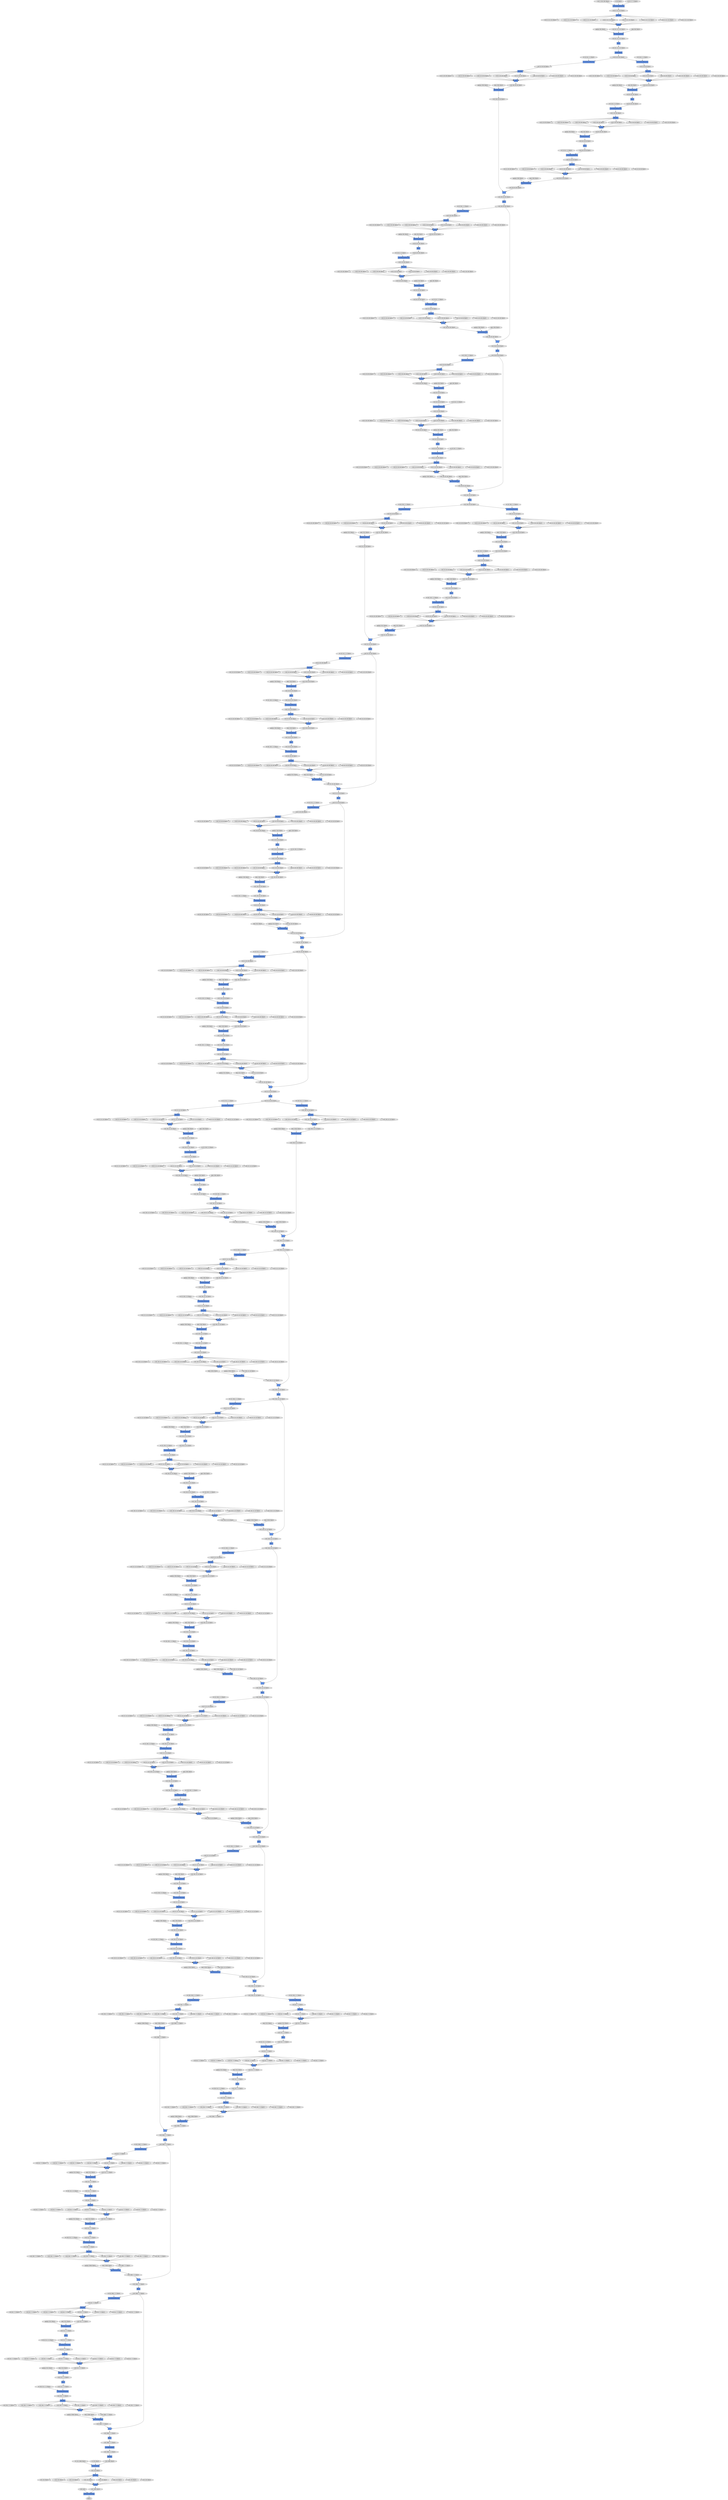 digraph graphname{rankdir=TB;47281334391632 [label="(128, 64, 56, 56), float32",shape="octagon",fillcolor="#E0E0E0",style="filled"];47281255690000 [label="AllGather",shape="record",fillcolor="#6495ED",style="filled"];47281255646672 [label="(128, 8, 113, 113), float32",shape="octagon",fillcolor="#E0E0E0",style="filled"];47281334391888 [label="(128, 8, 56, 56), float32",shape="octagon",fillcolor="#E0E0E0",style="filled"];47281255647696 [label="MaxPooling2D",shape="record",fillcolor="#6495ED",style="filled"];47281334392080 [label="(128, 64, 56, 56), float32",shape="octagon",fillcolor="#E0E0E0",style="filled"];47281206692368 [label="(128, 8, 113, 113), float32",shape="octagon",fillcolor="#E0E0E0",style="filled"];47281255647760 [label="(128, 8, 113, 113), float32",shape="octagon",fillcolor="#E0E0E0",style="filled"];47281334424656 [label="(128, 8, 56, 56), float32",shape="octagon",fillcolor="#E0E0E0",style="filled"];47281206692688 [label="AllGather",shape="record",fillcolor="#6495ED",style="filled"];47281206692944 [label="Convolution2DFunction",shape="record",fillcolor="#6495ED",style="filled"];47281334392208 [label="(128, 8, 56, 56), float32",shape="octagon",fillcolor="#E0E0E0",style="filled"];47281206693008 [label="ReLU",shape="record",fillcolor="#6495ED",style="filled"];47281206693136 [label="(128, 8, 113, 113), float32",shape="octagon",fillcolor="#E0E0E0",style="filled"];47281206693328 [label="(128, 64, 113, 113), float32",shape="octagon",fillcolor="#E0E0E0",style="filled"];47281206693392 [label="(128, 8, 113, 113), float32",shape="octagon",fillcolor="#E0E0E0",style="filled"];47281206693456 [label="(128, 8, 113, 113), float32",shape="octagon",fillcolor="#E0E0E0",style="filled"];47281206693648 [label="(128, 8, 113, 113), float32",shape="octagon",fillcolor="#E0E0E0",style="filled"];47281262956624 [label="(128, 256, 14, 14), float32",shape="octagon",fillcolor="#E0E0E0",style="filled"];47279566393424 [label="beta: (512), float32",shape="octagon",fillcolor="#E0E0E0",style="filled"];47281262563408 [label="(128, 64, 28, 28), float32",shape="octagon",fillcolor="#E0E0E0",style="filled"];47281334423632 [label="(128, 8, 56, 56), float32",shape="octagon",fillcolor="#E0E0E0",style="filled"];47279602372752 [label="gamma: (512), float32",shape="octagon",fillcolor="#E0E0E0",style="filled"];47279566304400 [label="W: (8, 256, 1, 1), float32",shape="octagon",fillcolor="#E0E0E0",style="filled"];47281334392400 [label="Concat",shape="record",fillcolor="#6495ED",style="filled"];47281334390928 [label="(128, 64, 56, 56), float32",shape="octagon",fillcolor="#E0E0E0",style="filled"];47281334423760 [label="(128, 64, 56, 56), float32",shape="octagon",fillcolor="#E0E0E0",style="filled"];47279602340112 [label="W: (64, 2048, 1, 1), float32",shape="octagon",fillcolor="#E0E0E0",style="filled"];47281262891280 [label="(128, 32, 14, 14), float32",shape="octagon",fillcolor="#E0E0E0",style="filled"];47281262661904 [label="(128, 256, 14, 14), float32",shape="octagon",fillcolor="#E0E0E0",style="filled"];47281334423824 [label="(128, 8, 56, 56), float32",shape="octagon",fillcolor="#E0E0E0",style="filled"];47281262956880 [label="(128, 128, 14, 14), float32",shape="octagon",fillcolor="#E0E0E0",style="filled"];47281262563664 [label="(128, 64, 28, 28), float32",shape="octagon",fillcolor="#E0E0E0",style="filled"];47281334423888 [label="(128, 8, 56, 56), float32",shape="octagon",fillcolor="#E0E0E0",style="filled"];47281334391056 [label="(128, 64, 56, 56), float32",shape="octagon",fillcolor="#E0E0E0",style="filled"];47281262662032 [label="(128, 32, 14, 14), float32",shape="octagon",fillcolor="#E0E0E0",style="filled"];47281334423952 [label="(128, 64, 56, 56), float32",shape="octagon",fillcolor="#E0E0E0",style="filled"];47281334391184 [label="(128, 8, 56, 56), float32",shape="octagon",fillcolor="#E0E0E0",style="filled"];47279602373072 [label="beta: (512), float32",shape="octagon",fillcolor="#E0E0E0",style="filled"];47281262891472 [label="(128, 32, 14, 14), float32",shape="octagon",fillcolor="#E0E0E0",style="filled"];47281262662096 [label="(128, 32, 14, 14), float32",shape="octagon",fillcolor="#E0E0E0",style="filled"];47281262563792 [label="(128, 512, 28, 28), float32",shape="octagon",fillcolor="#E0E0E0",style="filled"];47279602340368 [label="gamma: (512), float32",shape="octagon",fillcolor="#E0E0E0",style="filled"];47281262891536 [label="AllGather",shape="record",fillcolor="#6495ED",style="filled"];47279602209296 [label="W: (32, 1024, 1, 1), float32",shape="octagon",fillcolor="#E0E0E0",style="filled"];47281262563856 [label="(128, 64, 28, 28), float32",shape="octagon",fillcolor="#E0E0E0",style="filled"];47281262957136 [label="(128, 128, 14, 14), float32",shape="octagon",fillcolor="#E0E0E0",style="filled"];47281262662224 [label="(128, 32, 14, 14), float32",shape="octagon",fillcolor="#E0E0E0",style="filled"];47281262563920 [label="Convolution2DFunction",shape="record",fillcolor="#6495ED",style="filled"];47281334424080 [label="AllGather",shape="record",fillcolor="#6495ED",style="filled"];47281262957200 [label="BatchNormalization",shape="record",fillcolor="#6495ED",style="filled"];47281334424144 [label="(128, 8, 56, 56), float32",shape="octagon",fillcolor="#E0E0E0",style="filled"];47281334391376 [label="AllGather",shape="record",fillcolor="#6495ED",style="filled"];47281334391440 [label="(128, 8, 56, 56), float32",shape="octagon",fillcolor="#E0E0E0",style="filled"];47281262891728 [label="(128, 256, 14, 14), float32",shape="octagon",fillcolor="#E0E0E0",style="filled"];47281334424272 [label="(128, 8, 56, 56), float32",shape="octagon",fillcolor="#E0E0E0",style="filled"];47281334391504 [label="AllGather",shape="record",fillcolor="#6495ED",style="filled"];47281262957328 [label="(128, 128, 14, 14), float32",shape="octagon",fillcolor="#E0E0E0",style="filled"];47281262891792 [label="(128, 32, 14, 14), float32",shape="octagon",fillcolor="#E0E0E0",style="filled"];47279602209552 [label="gamma: (256), float32",shape="octagon",fillcolor="#E0E0E0",style="filled"];47281262564112 [label="(128, 512, 28, 28), float32",shape="octagon",fillcolor="#E0E0E0",style="filled"];47279602340688 [label="beta: (512), float32",shape="octagon",fillcolor="#E0E0E0",style="filled"];47281262957392 [label="Convolution2DFunction",shape="record",fillcolor="#6495ED",style="filled"];47281262891856 [label="(128, 32, 14, 14), float32",shape="octagon",fillcolor="#E0E0E0",style="filled"];47281262662480 [label="(128, 256, 14, 14), float32",shape="octagon",fillcolor="#E0E0E0",style="filled"];47281262891920 [label="(128, 256, 14, 14), float32",shape="octagon",fillcolor="#E0E0E0",style="filled"];47279566394192 [label="W: (16, 512, 1, 1), float32",shape="octagon",fillcolor="#E0E0E0",style="filled"];47281262564176 [label="(128, 64, 28, 28), float32",shape="octagon",fillcolor="#E0E0E0",style="filled"];47281262564240 [label="(128, 64, 28, 28), float32",shape="octagon",fillcolor="#E0E0E0",style="filled"];47281262891984 [label="(128, 32, 14, 14), float32",shape="octagon",fillcolor="#E0E0E0",style="filled"];47281262564304 [label="(128, 512, 28, 28), float32",shape="octagon",fillcolor="#E0E0E0",style="filled"];47281334391696 [label="(128, 8, 56, 56), float32",shape="octagon",fillcolor="#E0E0E0",style="filled"];47281334391760 [label="(128, 8, 56, 56), float32",shape="octagon",fillcolor="#E0E0E0",style="filled"];47279602373648 [label="W: (64, 512, 3, 3), float32",shape="octagon",fillcolor="#E0E0E0",style="filled"];47281262957584 [label="(128, 1024, 14, 14), float32",shape="octagon",fillcolor="#E0E0E0",style="filled"];47281262892048 [label="AllGather",shape="record",fillcolor="#6495ED",style="filled"];47281262662672 [label="(128, 256, 14, 14), float32",shape="octagon",fillcolor="#E0E0E0",style="filled"];47281262957648 [label="(128, 128, 14, 14), float32",shape="octagon",fillcolor="#E0E0E0",style="filled"];47279602209872 [label="beta: (256), float32",shape="octagon",fillcolor="#E0E0E0",style="filled"];47279566394448 [label="gamma: (128), float32",shape="octagon",fillcolor="#E0E0E0",style="filled"];47281262564432 [label="AllGather",shape="record",fillcolor="#6495ED",style="filled"];47281262957712 [label="(128, 128, 14, 14), float32",shape="octagon",fillcolor="#E0E0E0",style="filled"];47281262662800 [label="(128, 32, 14, 14), float32",shape="octagon",fillcolor="#E0E0E0",style="filled"];47281334424720 [label="Concat",shape="record",fillcolor="#6495ED",style="filled"];47281334425168 [label="BatchNormalization",shape="record",fillcolor="#6495ED",style="filled"];47281262957776 [label="(128, 1024, 14, 14), float32",shape="octagon",fillcolor="#E0E0E0",style="filled"];47281334424784 [label="(128, 64, 56, 56), float32",shape="octagon",fillcolor="#E0E0E0",style="filled"];47281334391952 [label="_ + _",shape="record",fillcolor="#6495ED",style="filled"];47281334392016 [label="(128, 64, 56, 56), float32",shape="octagon",fillcolor="#E0E0E0",style="filled"];47279602373904 [label="gamma: (512), float32",shape="octagon",fillcolor="#E0E0E0",style="filled"];47281262957840 [label="(128, 128, 14, 14), float32",shape="octagon",fillcolor="#E0E0E0",style="filled"];47281262892304 [label="(128, 32, 14, 14), float32",shape="octagon",fillcolor="#E0E0E0",style="filled"];47281334424848 [label="(128, 8, 56, 56), float32",shape="octagon",fillcolor="#E0E0E0",style="filled"];47281262957904 [label="(128, 64, 7, 7), float32",shape="octagon",fillcolor="#E0E0E0",style="filled"];47281262892368 [label="Concat",shape="record",fillcolor="#6495ED",style="filled"];47281262564688 [label="(128, 64, 28, 28), float32",shape="octagon",fillcolor="#E0E0E0",style="filled"];47281334424912 [label="(128, 8, 56, 56), float32",shape="octagon",fillcolor="#E0E0E0",style="filled"];47279602341264 [label="W: (64, 512, 3, 3), float32",shape="octagon",fillcolor="#E0E0E0",style="filled"];47281262892432 [label="(128, 32, 14, 14), float32",shape="octagon",fillcolor="#E0E0E0",style="filled"];47281262663056 [label="(128, 32, 14, 14), float32",shape="octagon",fillcolor="#E0E0E0",style="filled"];47279566394768 [label="beta: (128), float32",shape="octagon",fillcolor="#E0E0E0",style="filled"];47281262958032 [label="(128, 1024, 14, 14), float32",shape="octagon",fillcolor="#E0E0E0",style="filled"];47281262564752 [label="Concat",shape="record",fillcolor="#6495ED",style="filled"];47281262564816 [label="(128, 64, 28, 28), float32",shape="octagon",fillcolor="#E0E0E0",style="filled"];47281334424976 [label="ReLU",shape="record",fillcolor="#6495ED",style="filled"];47281334425104 [label="(128, 64, 56, 56), float32",shape="octagon",fillcolor="#E0E0E0",style="filled"];47281334425040 [label="(128, 8, 56, 56), float32",shape="octagon",fillcolor="#E0E0E0",style="filled"];47281334392336 [label="(128, 8, 56, 56), float32",shape="octagon",fillcolor="#E0E0E0",style="filled"];47279602374224 [label="beta: (512), float32",shape="octagon",fillcolor="#E0E0E0",style="filled"];47281262958160 [label="(128, 128, 14, 14), float32",shape="octagon",fillcolor="#E0E0E0",style="filled"];47281262892624 [label="(128, 32, 14, 14), float32",shape="octagon",fillcolor="#E0E0E0",style="filled"];47281262663248 [label="(128, 32, 14, 14), float32",shape="octagon",fillcolor="#E0E0E0",style="filled"];47279602341520 [label="gamma: (512), float32",shape="octagon",fillcolor="#E0E0E0",style="filled"];47279602210448 [label="W: (32, 256, 3, 3), float32",shape="octagon",fillcolor="#E0E0E0",style="filled"];47281262663312 [label="Concat",shape="record",fillcolor="#6495ED",style="filled"];47281262565008 [label="(128, 64, 28, 28), float32",shape="octagon",fillcolor="#E0E0E0",style="filled"];47281262958288 [label="(128, 128, 14, 14), float32",shape="octagon",fillcolor="#E0E0E0",style="filled"];47281262892752 [label="(128, 256, 14, 14), float32",shape="octagon",fillcolor="#E0E0E0",style="filled"];47281334425296 [label="_ + _",shape="record",fillcolor="#6495ED",style="filled"];47281334425232 [label="(128, 8, 56, 56), float32",shape="octagon",fillcolor="#E0E0E0",style="filled"];47281262892816 [label="_ + _",shape="record",fillcolor="#6495ED",style="filled"];47281262663440 [label="AllGather",shape="record",fillcolor="#6495ED",style="filled"];47281334425360 [label="(128, 8, 56, 56), float32",shape="octagon",fillcolor="#E0E0E0",style="filled"];47281334392528 [label="(128, 8, 56, 56), float32",shape="octagon",fillcolor="#E0E0E0",style="filled"];47281334392656 [label="(128, 32, 56, 56), float32",shape="octagon",fillcolor="#E0E0E0",style="filled"];47281262958480 [label="(128, 128, 14, 14), float32",shape="octagon",fillcolor="#E0E0E0",style="filled"];47279602210704 [label="gamma: (256), float32",shape="octagon",fillcolor="#E0E0E0",style="filled"];47281262663568 [label="(128, 32, 14, 14), float32",shape="octagon",fillcolor="#E0E0E0",style="filled"];47279602341840 [label="beta: (512), float32",shape="octagon",fillcolor="#E0E0E0",style="filled"];47281262663632 [label="(128, 32, 14, 14), float32",shape="octagon",fillcolor="#E0E0E0",style="filled"];47279566395344 [label="W: (16, 128, 3, 3), float32",shape="octagon",fillcolor="#E0E0E0",style="filled"];47281334425552 [label="Convolution2DFunction",shape="record",fillcolor="#6495ED",style="filled"];47281262958608 [label="AveragePooling2D",shape="record",fillcolor="#6495ED",style="filled"];47281262893072 [label="(128, 128, 14, 14), float32",shape="octagon",fillcolor="#E0E0E0",style="filled"];47281262663696 [label="Convolution2DFunction",shape="record",fillcolor="#6495ED",style="filled"];47281334392784 [label="Concat",shape="record",fillcolor="#6495ED",style="filled"];47281262663760 [label="(128, 32, 14, 14), float32",shape="octagon",fillcolor="#E0E0E0",style="filled"];47281262565456 [label="(128, 512, 28, 28), float32",shape="octagon",fillcolor="#E0E0E0",style="filled"];47281334425680 [label="(128, 8, 56, 56), float32",shape="octagon",fillcolor="#E0E0E0",style="filled"];47281334392848 [label="(128, 256, 56, 56), float32",shape="octagon",fillcolor="#E0E0E0",style="filled"];47279602374800 [label="W: (256, 512, 1, 1), float32",shape="octagon",fillcolor="#E0E0E0",style="filled"];47281334392912 [label="(128, 32, 56, 56), float32",shape="octagon",fillcolor="#E0E0E0",style="filled"];47281334392976 [label="(128, 32, 56, 56), float32",shape="octagon",fillcolor="#E0E0E0",style="filled"];47279602211024 [label="beta: (256), float32",shape="octagon",fillcolor="#E0E0E0",style="filled"];47279566395600 [label="gamma: (128), float32",shape="octagon",fillcolor="#E0E0E0",style="filled"];47281262565584 [label="(128, 16, 28, 28), float32",shape="octagon",fillcolor="#E0E0E0",style="filled"];47281334425808 [label="(128, 8, 56, 56), float32",shape="octagon",fillcolor="#E0E0E0",style="filled"];47281334425872 [label="(128, 64, 56, 56), float32",shape="octagon",fillcolor="#E0E0E0",style="filled"];47281334393040 [label="ReLU",shape="record",fillcolor="#6495ED",style="filled"];47281334393104 [label="(128, 32, 56, 56), float32",shape="octagon",fillcolor="#E0E0E0",style="filled"];47281262958928 [label="(128, 1024, 14, 14), float32",shape="octagon",fillcolor="#E0E0E0",style="filled"];47281262893392 [label="(128, 1024, 14, 14), float32",shape="octagon",fillcolor="#E0E0E0",style="filled"];47281334393168 [label="Convolution2DFunction",shape="record",fillcolor="#6495ED",style="filled"];47279602375056 [label="gamma: (2048), float32",shape="octagon",fillcolor="#E0E0E0",style="filled"];47281262893456 [label="(128, 128, 14, 14), float32",shape="octagon",fillcolor="#E0E0E0",style="filled"];47281262664080 [label="(128, 32, 14, 14), float32",shape="octagon",fillcolor="#E0E0E0",style="filled"];47281334426000 [label="(128, 8, 56, 56), float32",shape="octagon",fillcolor="#E0E0E0",style="filled"];47281262893520 [label="(128, 128, 14, 14), float32",shape="octagon",fillcolor="#E0E0E0",style="filled"];47281262664144 [label="(128, 256, 14, 14), float32",shape="octagon",fillcolor="#E0E0E0",style="filled"];47281262565840 [label="AllGather",shape="record",fillcolor="#6495ED",style="filled"];47281334393232 [label="BatchNormalization",shape="record",fillcolor="#6495ED",style="filled"];47279602342416 [label="W: (256, 512, 1, 1), float32",shape="octagon",fillcolor="#E0E0E0",style="filled"];47281262893584 [label="ReLU",shape="record",fillcolor="#6495ED",style="filled"];47281262664208 [label="(128, 32, 14, 14), float32",shape="octagon",fillcolor="#E0E0E0",style="filled"];47279566395920 [label="beta: (128), float32",shape="octagon",fillcolor="#E0E0E0",style="filled"];47281262565904 [label="(128, 128, 28, 28), float32",shape="octagon",fillcolor="#E0E0E0",style="filled"];47281262565968 [label="(128, 16, 28, 28), float32",shape="octagon",fillcolor="#E0E0E0",style="filled"];47281334426192 [label="BatchNormalization",shape="record",fillcolor="#6495ED",style="filled"];47281334426128 [label="(128, 32, 56, 56), float32",shape="octagon",fillcolor="#E0E0E0",style="filled"];47281262959248 [label="ReLU",shape="record",fillcolor="#6495ED",style="filled"];47281262893712 [label="(128, 128, 14, 14), float32",shape="octagon",fillcolor="#E0E0E0",style="filled"];47281262664336 [label="Concat",shape="record",fillcolor="#6495ED",style="filled"];47281262566032 [label="(128, 16, 28, 28), float32",shape="octagon",fillcolor="#E0E0E0",style="filled"];47279602375376 [label="beta: (2048), float32",shape="octagon",fillcolor="#E0E0E0",style="filled"];47281262664400 [label="(128, 32, 14, 14), float32",shape="octagon",fillcolor="#E0E0E0",style="filled"];47281262566096 [label="ReLU",shape="record",fillcolor="#6495ED",style="filled"];47281334426320 [label="AllGather",shape="record",fillcolor="#6495ED",style="filled"];47279602342672 [label="gamma: (2048), float32",shape="octagon",fillcolor="#E0E0E0",style="filled"];47281262959376 [label="(128, 64, 7, 7), float32",shape="octagon",fillcolor="#E0E0E0",style="filled"];47281262893840 [label="BatchNormalization",shape="record",fillcolor="#6495ED",style="filled"];47279602211600 [label="W: (128, 256, 1, 1), float32",shape="octagon",fillcolor="#E0E0E0",style="filled"];47281262959440 [label="BatchNormalization",shape="record",fillcolor="#6495ED",style="filled"];47281262893904 [label="(128, 128, 14, 14), float32",shape="octagon",fillcolor="#E0E0E0",style="filled"];47281262664528 [label="(128, 256, 14, 14), float32",shape="octagon",fillcolor="#E0E0E0",style="filled"];47281262566224 [label="(128, 16, 28, 28), float32",shape="octagon",fillcolor="#E0E0E0",style="filled"];47281262664592 [label="BatchNormalization",shape="record",fillcolor="#6495ED",style="filled"];47281334426384 [label="(128, 32, 56, 56), float32",shape="octagon",fillcolor="#E0E0E0",style="filled"];47281334426448 [label="(128, 32, 56, 56), float32",shape="octagon",fillcolor="#E0E0E0",style="filled"];47281334393680 [label="(128, 8, 56, 56), float32",shape="octagon",fillcolor="#E0E0E0",style="filled"];47281262894032 [label="(128, 128, 14, 14), float32",shape="octagon",fillcolor="#E0E0E0",style="filled"];47281262566352 [label="BatchNormalization",shape="record",fillcolor="#6495ED",style="filled"];47281334426576 [label="(128, 32, 56, 56), float32",shape="octagon",fillcolor="#E0E0E0",style="filled"];47281334393808 [label="(128, 256, 56, 56), float32",shape="octagon",fillcolor="#E0E0E0",style="filled"];47281262959632 [label="(128, 64, 7, 7), float32",shape="octagon",fillcolor="#E0E0E0",style="filled"];47281262894096 [label="ReLU",shape="record",fillcolor="#6495ED",style="filled"];47279602211856 [label="gamma: (1024), float32",shape="octagon",fillcolor="#E0E0E0",style="filled"];47281262664720 [label="ReLU",shape="record",fillcolor="#6495ED",style="filled"];47279602342992 [label="beta: (2048), float32",shape="octagon",fillcolor="#E0E0E0",style="filled"];47281262959696 [label="(128, 64, 7, 7), float32",shape="octagon",fillcolor="#E0E0E0",style="filled"];47279566396496 [label="W: (64, 128, 1, 1), float32",shape="octagon",fillcolor="#E0E0E0",style="filled"];47281262566416 [label="(128, 16, 28, 28), float32",shape="octagon",fillcolor="#E0E0E0",style="filled"];47281262894224 [label="Convolution2DFunction",shape="record",fillcolor="#6495ED",style="filled"];47281262664848 [label="(128, 128, 14, 14), float32",shape="octagon",fillcolor="#E0E0E0",style="filled"];47281262566544 [label="(128, 16, 28, 28), float32",shape="octagon",fillcolor="#E0E0E0",style="filled"];47281334426704 [label="BatchNormalization",shape="record",fillcolor="#6495ED",style="filled"];47281262959824 [label="Concat",shape="record",fillcolor="#6495ED",style="filled"];47281334426832 [label="(128, 16, 28, 28), float32",shape="octagon",fillcolor="#E0E0E0",style="filled"];47281334426768 [label="(128, 32, 56, 56), float32",shape="octagon",fillcolor="#E0E0E0",style="filled"];47281334394000 [label="(128, 8, 56, 56), float32",shape="octagon",fillcolor="#E0E0E0",style="filled"];47281262959888 [label="(128, 64, 7, 7), float32",shape="octagon",fillcolor="#E0E0E0",style="filled"];47281262894352 [label="(128, 128, 14, 14), float32",shape="octagon",fillcolor="#E0E0E0",style="filled"];47281334426896 [label="(128, 32, 56, 56), float32",shape="octagon",fillcolor="#E0E0E0",style="filled"];47281334394064 [label="(128, 32, 56, 56), float32",shape="octagon",fillcolor="#E0E0E0",style="filled"];47281262894416 [label="(128, 1024, 14, 14), float32",shape="octagon",fillcolor="#E0E0E0",style="filled"];47279602212176 [label="beta: (1024), float32",shape="octagon",fillcolor="#E0E0E0",style="filled"];47279566396752 [label="gamma: (512), float32",shape="octagon",fillcolor="#E0E0E0",style="filled"];47281334426960 [label="(128, 32, 56, 56), float32",shape="octagon",fillcolor="#E0E0E0",style="filled"];47281262894480 [label="(128, 128, 14, 14), float32",shape="octagon",fillcolor="#E0E0E0",style="filled"];47281262665104 [label="Convolution2DFunction",shape="record",fillcolor="#6495ED",style="filled"];47281334427024 [label="Convolution2DFunction",shape="record",fillcolor="#6495ED",style="filled"];47281334394256 [label="Concat",shape="record",fillcolor="#6495ED",style="filled"];47281262894544 [label="(128, 1024, 14, 14), float32",shape="octagon",fillcolor="#E0E0E0",style="filled"];47279602376144 [label="W: (125, 2048), float32",shape="octagon",fillcolor="#E0E0E0",style="filled"];47281262960080 [label="AllGather",shape="record",fillcolor="#6495ED",style="filled"];47281262665168 [label="(128, 1024, 14, 14), float32",shape="octagon",fillcolor="#E0E0E0",style="filled"];47281262960144 [label="(128, 64, 7, 7), float32",shape="octagon",fillcolor="#E0E0E0",style="filled"];47281262894608 [label="BatchNormalization",shape="record",fillcolor="#6495ED",style="filled"];47281262665232 [label="(128, 128, 14, 14), float32",shape="octagon",fillcolor="#E0E0E0",style="filled"];47281262566864 [label="(128, 16, 28, 28), float32",shape="octagon",fillcolor="#E0E0E0",style="filled"];47281262960208 [label="(128, 512, 7, 7), float32",shape="octagon",fillcolor="#E0E0E0",style="filled"];47281262894672 [label="(128, 128, 14, 14), float32",shape="octagon",fillcolor="#E0E0E0",style="filled"];47281262665296 [label="BatchNormalization",shape="record",fillcolor="#6495ED",style="filled"];47281262566992 [label="(128, 16, 28, 28), float32",shape="octagon",fillcolor="#E0E0E0",style="filled"];47281262665360 [label="(128, 128, 14, 14), float32",shape="octagon",fillcolor="#E0E0E0",style="filled"];47279566397072 [label="beta: (512), float32",shape="octagon",fillcolor="#E0E0E0",style="filled"];47281262567056 [label="(128, 128, 28, 28), float32",shape="octagon",fillcolor="#E0E0E0",style="filled"];47281334427280 [label="(128, 256, 56, 56), float32",shape="octagon",fillcolor="#E0E0E0",style="filled"];47281262894800 [label="Convolution2DFunction",shape="record",fillcolor="#6495ED",style="filled"];47281262567120 [label="ReLU",shape="record",fillcolor="#6495ED",style="filled"];47281334427344 [label="(128, 32, 56, 56), float32",shape="octagon",fillcolor="#E0E0E0",style="filled"];47281334394576 [label="BatchNormalization",shape="record",fillcolor="#6495ED",style="filled"];47281262894864 [label="Concat",shape="record",fillcolor="#6495ED",style="filled"];47281262665488 [label="(128, 128, 14, 14), float32",shape="octagon",fillcolor="#E0E0E0",style="filled"];47281262567184 [label="(128, 16, 28, 28), float32",shape="octagon",fillcolor="#E0E0E0",style="filled"];47281334427408 [label="(128, 256, 56, 56), float32",shape="octagon",fillcolor="#E0E0E0",style="filled"];47279602376528 [label="b: (125), float32",shape="octagon",fillcolor="#E0E0E0",style="filled"];47279602343760 [label="W: (64, 2048, 1, 1), float32",shape="octagon",fillcolor="#E0E0E0",style="filled"];47281262960464 [label="(128, 64, 7, 7), float32",shape="octagon",fillcolor="#E0E0E0",style="filled"];47281262665552 [label="AllGather",shape="record",fillcolor="#6495ED",style="filled"];47281262960528 [label="ReLU",shape="record",fillcolor="#6495ED",style="filled"];47281262665616 [label="_ + _",shape="record",fillcolor="#6495ED",style="filled"];47281262567312 [label="(128, 128, 28, 28), float32",shape="octagon",fillcolor="#E0E0E0",style="filled"];47281334427472 [label="ReLU",shape="record",fillcolor="#6495ED",style="filled"];47281262665680 [label="(128, 128, 14, 14), float32",shape="octagon",fillcolor="#E0E0E0",style="filled"];47281262567376 [label="Concat",shape="record",fillcolor="#6495ED",style="filled"];47281334427536 [label="ReLU",shape="record",fillcolor="#6495ED",style="filled"];47281334394768 [label="Convolution2DFunction",shape="record",fillcolor="#6495ED",style="filled"];47281262862416 [label="(128, 128, 14, 14), float32",shape="octagon",fillcolor="#E0E0E0",style="filled"];47281262829648 [label="(128, 32, 14, 14), float32",shape="octagon",fillcolor="#E0E0E0",style="filled"];47281262796880 [label="(128, 32, 14, 14), float32",shape="octagon",fillcolor="#E0E0E0",style="filled"];47281262764112 [label="(128, 128, 14, 14), float32",shape="octagon",fillcolor="#E0E0E0",style="filled"];47279602245776 [label="W: (32, 1024, 1, 1), float32",shape="octagon",fillcolor="#E0E0E0",style="filled"];47281262862480 [label="(128, 1024, 14, 14), float32",shape="octagon",fillcolor="#E0E0E0",style="filled"];47281262796944 [label="(128, 256, 14, 14), float32",shape="octagon",fillcolor="#E0E0E0",style="filled"];47281262764176 [label="(128, 1024, 14, 14), float32",shape="octagon",fillcolor="#E0E0E0",style="filled"];47281262862544 [label="(128, 128, 14, 14), float32",shape="octagon",fillcolor="#E0E0E0",style="filled"];47279602180240 [label="beta: (1024), float32",shape="octagon",fillcolor="#E0E0E0",style="filled"];47281262764240 [label="(128, 128, 14, 14), float32",shape="octagon",fillcolor="#E0E0E0",style="filled"];47281334460624 [label="(128, 256, 56, 56), float32",shape="octagon",fillcolor="#E0E0E0",style="filled"];47281262797072 [label="(128, 32, 14, 14), float32",shape="octagon",fillcolor="#E0E0E0",style="filled"];47281334460688 [label="(128, 16, 28, 28), float32",shape="octagon",fillcolor="#E0E0E0",style="filled"];47279566233808 [label="gamma: (256), float32",shape="octagon",fillcolor="#E0E0E0",style="filled"];47281262829904 [label="(128, 256, 14, 14), float32",shape="octagon",fillcolor="#E0E0E0",style="filled"];47281262797136 [label="(128, 256, 14, 14), float32",shape="octagon",fillcolor="#E0E0E0",style="filled"];47281334460752 [label="(128, 128, 28, 28), float32",shape="octagon",fillcolor="#E0E0E0",style="filled"];47279602246032 [label="gamma: (256), float32",shape="octagon",fillcolor="#E0E0E0",style="filled"];47281262797200 [label="(128, 32, 14, 14), float32",shape="octagon",fillcolor="#E0E0E0",style="filled"];47281334460816 [label="(128, 16, 28, 28), float32",shape="octagon",fillcolor="#E0E0E0",style="filled"];47281262862800 [label="(128, 1024, 14, 14), float32",shape="octagon",fillcolor="#E0E0E0",style="filled"];47281262830032 [label="(128, 32, 14, 14), float32",shape="octagon",fillcolor="#E0E0E0",style="filled"];47281262797264 [label="Concat",shape="record",fillcolor="#6495ED",style="filled"];47281334393296 [label="(128, 32, 56, 56), float32",shape="octagon",fillcolor="#E0E0E0",style="filled"];47281262862864 [label="(128, 128, 14, 14), float32",shape="octagon",fillcolor="#E0E0E0",style="filled"];47281262830096 [label="(128, 256, 14, 14), float32",shape="octagon",fillcolor="#E0E0E0",style="filled"];47281262764560 [label="(128, 128, 14, 14), float32",shape="octagon",fillcolor="#E0E0E0",style="filled"];47279566234128 [label="beta: (256), float32",shape="octagon",fillcolor="#E0E0E0",style="filled"];47281262862928 [label="(128, 128, 14, 14), float32",shape="octagon",fillcolor="#E0E0E0",style="filled"];47281262830160 [label="(128, 32, 14, 14), float32",shape="octagon",fillcolor="#E0E0E0",style="filled"];47281262862992 [label="(128, 1024, 14, 14), float32",shape="octagon",fillcolor="#E0E0E0",style="filled"];47281262830224 [label="(128, 32, 14, 14), float32",shape="octagon",fillcolor="#E0E0E0",style="filled"];47281262764688 [label="(128, 128, 14, 14), float32",shape="octagon",fillcolor="#E0E0E0",style="filled"];47279602246352 [label="beta: (256), float32",shape="octagon",fillcolor="#E0E0E0",style="filled"];47281262863056 [label="(128, 128, 14, 14), float32",shape="octagon",fillcolor="#E0E0E0",style="filled"];47281262797520 [label="(128, 32, 14, 14), float32",shape="octagon",fillcolor="#E0E0E0",style="filled"];47281334461136 [label="(128, 16, 28, 28), float32",shape="octagon",fillcolor="#E0E0E0",style="filled"];47281262863120 [label="Concat",shape="record",fillcolor="#6495ED",style="filled"];47281262797584 [label="AllGather",shape="record",fillcolor="#6495ED",style="filled"];47281262764816 [label="(128, 1024, 14, 14), float32",shape="octagon",fillcolor="#E0E0E0",style="filled"];47281262797648 [label="(128, 32, 14, 14), float32",shape="octagon",fillcolor="#E0E0E0",style="filled"];47281334461264 [label="(128, 128, 28, 28), float32",shape="octagon",fillcolor="#E0E0E0",style="filled"];47281262830480 [label="(128, 32, 14, 14), float32",shape="octagon",fillcolor="#E0E0E0",style="filled"];47279602181008 [label="W: (32, 1024, 1, 1), float32",shape="octagon",fillcolor="#E0E0E0",style="filled"];47281334461328 [label="(128, 16, 28, 28), float32",shape="octagon",fillcolor="#E0E0E0",style="filled"];47281262830544 [label="Concat",shape="record",fillcolor="#6495ED",style="filled"];47281334461392 [label="(128, 128, 28, 28), float32",shape="octagon",fillcolor="#E0E0E0",style="filled"];47281262863376 [label="(128, 128, 14, 14), float32",shape="octagon",fillcolor="#E0E0E0",style="filled"];47281262830608 [label="(128, 32, 14, 14), float32",shape="octagon",fillcolor="#E0E0E0",style="filled"];47281262797840 [label="(128, 32, 14, 14), float32",shape="octagon",fillcolor="#E0E0E0",style="filled"];47281334461456 [label="AllGather",shape="record",fillcolor="#6495ED",style="filled"];47281262863440 [label="Convolution2DFunction",shape="record",fillcolor="#6495ED",style="filled"];47281334461520 [label="(128, 16, 28, 28), float32",shape="octagon",fillcolor="#E0E0E0",style="filled"];47281334393424 [label="(128, 32, 56, 56), float32",shape="octagon",fillcolor="#E0E0E0",style="filled"];47281262863504 [label="(128, 128, 14, 14), float32",shape="octagon",fillcolor="#E0E0E0",style="filled"];47281262797968 [label="(128, 256, 14, 14), float32",shape="octagon",fillcolor="#E0E0E0",style="filled"];47279602181264 [label="gamma: (256), float32",shape="octagon",fillcolor="#E0E0E0",style="filled"];47281334461584 [label="(128, 16, 28, 28), float32",shape="octagon",fillcolor="#E0E0E0",style="filled"];47281262830800 [label="(128, 32, 14, 14), float32",shape="octagon",fillcolor="#E0E0E0",style="filled"];47281262765264 [label="(128, 1024, 14, 14), float32",shape="octagon",fillcolor="#E0E0E0",style="filled"];47279602246928 [label="W: (32, 256, 3, 3), float32",shape="octagon",fillcolor="#E0E0E0",style="filled"];47281334461712 [label="(128, 16, 28, 28), float32",shape="octagon",fillcolor="#E0E0E0",style="filled"];47281262863696 [label="(128, 128, 14, 14), float32",shape="octagon",fillcolor="#E0E0E0",style="filled"];47281262830928 [label="(128, 256, 14, 14), float32",shape="octagon",fillcolor="#E0E0E0",style="filled"];47281262765392 [label="(128, 32, 14, 14), float32",shape="octagon",fillcolor="#E0E0E0",style="filled"];47281262830992 [label="AllGather",shape="record",fillcolor="#6495ED",style="filled"];47281262798288 [label="(128, 128, 14, 14), float32",shape="octagon",fillcolor="#E0E0E0",style="filled"];47279602181584 [label="beta: (256), float32",shape="octagon",fillcolor="#E0E0E0",style="filled"];47279602247184 [label="gamma: (256), float32",shape="octagon",fillcolor="#E0E0E0",style="filled"];47281262831120 [label="AllGather",shape="record",fillcolor="#6495ED",style="filled"];47281334461968 [label="(128, 16, 28, 28), float32",shape="octagon",fillcolor="#E0E0E0",style="filled"];47279765890576 [label="_ + _",shape="record",fillcolor="#6495ED",style="filled"];47281262765648 [label="BatchNormalization",shape="record",fillcolor="#6495ED",style="filled"];47279566235216 [label="W: (8, 256, 1, 1), float32",shape="octagon",fillcolor="#E0E0E0",style="filled"];47281262765712 [label="(128, 256, 14, 14), float32",shape="octagon",fillcolor="#E0E0E0",style="filled"];47281334462096 [label="Concat",shape="record",fillcolor="#6495ED",style="filled"];47281262831312 [label="(128, 32, 14, 14), float32",shape="octagon",fillcolor="#E0E0E0",style="filled"];47281262765776 [label="(128, 32, 14, 14), float32",shape="octagon",fillcolor="#E0E0E0",style="filled"];47281262864144 [label="(128, 1024, 14, 14), float32",shape="octagon",fillcolor="#E0E0E0",style="filled"];47281262798608 [label="(128, 1024, 14, 14), float32",shape="octagon",fillcolor="#E0E0E0",style="filled"];47281262765840 [label="(128, 32, 14, 14), float32",shape="octagon",fillcolor="#E0E0E0",style="filled"];47279602247504 [label="beta: (256), float32",shape="octagon",fillcolor="#E0E0E0",style="filled"];47281262798672 [label="(128, 128, 14, 14), float32",shape="octagon",fillcolor="#E0E0E0",style="filled"];47281262765904 [label="Concat",shape="record",fillcolor="#6495ED",style="filled"];47279566235472 [label="gamma: (64), float32",shape="octagon",fillcolor="#E0E0E0",style="filled"];47281262864272 [label="(128, 32, 14, 14), float32",shape="octagon",fillcolor="#E0E0E0",style="filled"];47281262798736 [label="(128, 128, 14, 14), float32",shape="octagon",fillcolor="#E0E0E0",style="filled"];47281334462352 [label="(128, 16, 28, 28), float32",shape="octagon",fillcolor="#E0E0E0",style="filled"];47281262831568 [label="Concat",shape="record",fillcolor="#6495ED",style="filled"];47281262798800 [label="ReLU",shape="record",fillcolor="#6495ED",style="filled"];47281262766032 [label="(128, 32, 14, 14), float32",shape="octagon",fillcolor="#E0E0E0",style="filled"];47281334462416 [label="Concat",shape="record",fillcolor="#6495ED",style="filled"];47281262831632 [label="(128, 256, 14, 14), float32",shape="octagon",fillcolor="#E0E0E0",style="filled"];47279602182160 [label="W: (32, 256, 3, 3), float32",shape="octagon",fillcolor="#E0E0E0",style="filled"];47281334462480 [label="(128, 128, 28, 28), float32",shape="octagon",fillcolor="#E0E0E0",style="filled"];47281334393616 [label="Convolution2DFunction",shape="record",fillcolor="#6495ED",style="filled"];47281262831696 [label="(128, 32, 14, 14), float32",shape="octagon",fillcolor="#E0E0E0",style="filled"];47281262798928 [label="(128, 128, 14, 14), float32",shape="octagon",fillcolor="#E0E0E0",style="filled"];47281334462544 [label="(128, 16, 28, 28), float32",shape="octagon",fillcolor="#E0E0E0",style="filled"];47281262864528 [label="AllGather",shape="record",fillcolor="#6495ED",style="filled"];47281262831760 [label="(128, 32, 14, 14), float32",shape="octagon",fillcolor="#E0E0E0",style="filled"];47281262766224 [label="(128, 32, 14, 14), float32",shape="octagon",fillcolor="#E0E0E0",style="filled"];47281334462608 [label="(128, 16, 28, 28), float32",shape="octagon",fillcolor="#E0E0E0",style="filled"];47281262864592 [label="(128, 256, 14, 14), float32",shape="octagon",fillcolor="#E0E0E0",style="filled"];47281262831824 [label="ReLU",shape="record",fillcolor="#6495ED",style="filled"];47281262799056 [label="BatchNormalization",shape="record",fillcolor="#6495ED",style="filled"];47281334462672 [label="ReLU",shape="record",fillcolor="#6495ED",style="filled"];47281262864656 [label="(128, 32, 14, 14), float32",shape="octagon",fillcolor="#E0E0E0",style="filled"];47281262799120 [label="(128, 128, 14, 14), float32",shape="octagon",fillcolor="#E0E0E0",style="filled"];47279602182416 [label="gamma: (256), float32",shape="octagon",fillcolor="#E0E0E0",style="filled"];47281262766352 [label="(128, 32, 14, 14), float32",shape="octagon",fillcolor="#E0E0E0",style="filled"];47281262864720 [label="(128, 32, 14, 14), float32",shape="octagon",fillcolor="#E0E0E0",style="filled"];47281262831952 [label="(128, 32, 14, 14), float32",shape="octagon",fillcolor="#E0E0E0",style="filled"];47281262766416 [label="Convolution2DFunction",shape="record",fillcolor="#6495ED",style="filled"];47281334462800 [label="(128, 128, 28, 28), float32",shape="octagon",fillcolor="#E0E0E0",style="filled"];47279602248080 [label="W: (128, 256, 1, 1), float32",shape="octagon",fillcolor="#E0E0E0",style="filled"];47281262864784 [label="ReLU",shape="record",fillcolor="#6495ED",style="filled"];47281262799248 [label="(128, 128, 14, 14), float32",shape="octagon",fillcolor="#E0E0E0",style="filled"];47281334462864 [label="BatchNormalization",shape="record",fillcolor="#6495ED",style="filled"];47281262832080 [label="BatchNormalization",shape="record",fillcolor="#6495ED",style="filled"];47281262799312 [label="BatchNormalization",shape="record",fillcolor="#6495ED",style="filled"];47281262766544 [label="(128, 256, 14, 14), float32",shape="octagon",fillcolor="#E0E0E0",style="filled"];47281334462928 [label="(128, 16, 28, 28), float32",shape="octagon",fillcolor="#E0E0E0",style="filled"];47281262864912 [label="(128, 32, 14, 14), float32",shape="octagon",fillcolor="#E0E0E0",style="filled"];47281262832144 [label="(128, 32, 14, 14), float32",shape="octagon",fillcolor="#E0E0E0",style="filled"];47281262832208 [label="_ + _",shape="record",fillcolor="#6495ED",style="filled"];47281262799440 [label="Convolution2DFunction",shape="record",fillcolor="#6495ED",style="filled"];47279602182736 [label="beta: (256), float32",shape="octagon",fillcolor="#E0E0E0",style="filled"];47281262766672 [label="(128, 32, 14, 14), float32",shape="octagon",fillcolor="#E0E0E0",style="filled"];47279602248336 [label="gamma: (1024), float32",shape="octagon",fillcolor="#E0E0E0",style="filled"];47281262865040 [label="BatchNormalization",shape="record",fillcolor="#6495ED",style="filled"];47281262832272 [label="(128, 32, 14, 14), float32",shape="octagon",fillcolor="#E0E0E0",style="filled"];47281334463120 [label="_ + _",shape="record",fillcolor="#6495ED",style="filled"];47281262865104 [label="(128, 32, 14, 14), float32",shape="octagon",fillcolor="#E0E0E0",style="filled"];47281262799568 [label="(128, 128, 14, 14), float32",shape="octagon",fillcolor="#E0E0E0",style="filled"];47281262766800 [label="(128, 32, 14, 14), float32",shape="octagon",fillcolor="#E0E0E0",style="filled"];47281334393744 [label="(128, 32, 56, 56), float32",shape="octagon",fillcolor="#E0E0E0",style="filled"];47281262799632 [label="(128, 1024, 14, 14), float32",shape="octagon",fillcolor="#E0E0E0",style="filled"];47281262766864 [label="AllGather",shape="record",fillcolor="#6495ED",style="filled"];47281334463248 [label="Convolution2DFunction",shape="record",fillcolor="#6495ED",style="filled"];47281262865232 [label="(128, 32, 14, 14), float32",shape="octagon",fillcolor="#E0E0E0",style="filled"];47281262832464 [label="Convolution2DFunction",shape="record",fillcolor="#6495ED",style="filled"];47281262799696 [label="(128, 128, 14, 14), float32",shape="octagon",fillcolor="#E0E0E0",style="filled"];47281262766928 [label="BatchNormalization",shape="record",fillcolor="#6495ED",style="filled"];47281262799760 [label="(128, 1024, 14, 14), float32",shape="octagon",fillcolor="#E0E0E0",style="filled"];47281262766992 [label="(128, 32, 14, 14), float32",shape="octagon",fillcolor="#E0E0E0",style="filled"];47281334463376 [label="(128, 16, 28, 28), float32",shape="octagon",fillcolor="#E0E0E0",style="filled"];47279566236560 [label="gamma: (64), float32",shape="octagon",fillcolor="#E0E0E0",style="filled"];47279602248656 [label="beta: (1024), float32",shape="octagon",fillcolor="#E0E0E0",style="filled"];47281262832592 [label="(128, 32, 14, 14), float32",shape="octagon",fillcolor="#E0E0E0",style="filled"];47281262799888 [label="(128, 128, 14, 14), float32",shape="octagon",fillcolor="#E0E0E0",style="filled"];47281262767120 [label="(128, 256, 14, 14), float32",shape="octagon",fillcolor="#E0E0E0",style="filled"];47281334463504 [label="(128, 16, 28, 28), float32",shape="octagon",fillcolor="#E0E0E0",style="filled"];47281262832720 [label="(128, 32, 14, 14), float32",shape="octagon",fillcolor="#E0E0E0",style="filled"];47281334463568 [label="(128, 128, 28, 28), float32",shape="octagon",fillcolor="#E0E0E0",style="filled"];47281262865552 [label="(128, 32, 14, 14), float32",shape="octagon",fillcolor="#E0E0E0",style="filled"];47281262832784 [label="(128, 256, 14, 14), float32",shape="octagon",fillcolor="#E0E0E0",style="filled"];47279602183312 [label="W: (128, 256, 1, 1), float32",shape="octagon",fillcolor="#E0E0E0",style="filled"];47281334463632 [label="AllGather",shape="record",fillcolor="#6495ED",style="filled"];47281262832848 [label="ReLU",shape="record",fillcolor="#6495ED",style="filled"];47281262800080 [label="Concat",shape="record",fillcolor="#6495ED",style="filled"];47281262767312 [label="_ + _",shape="record",fillcolor="#6495ED",style="filled"];47281334463696 [label="(128, 16, 28, 28), float32",shape="octagon",fillcolor="#E0E0E0",style="filled"];47281262865680 [label="(128, 32, 14, 14), float32",shape="octagon",fillcolor="#E0E0E0",style="filled"];47281262832912 [label="(128, 32, 14, 14), float32",shape="octagon",fillcolor="#E0E0E0",style="filled"];47281262767376 [label="AllGather",shape="record",fillcolor="#6495ED",style="filled"];47281334393872 [label="(128, 32, 56, 56), float32",shape="octagon",fillcolor="#E0E0E0",style="filled"];47281262865744 [label="(128, 256, 14, 14), float32",shape="octagon",fillcolor="#E0E0E0",style="filled"];47281334463824 [label="(128, 64, 28, 28), float32",shape="octagon",fillcolor="#E0E0E0",style="filled"];47281262865808 [label="BatchNormalization",shape="record",fillcolor="#6495ED",style="filled"];47281262833040 [label="(128, 256, 14, 14), float32",shape="octagon",fillcolor="#E0E0E0",style="filled"];47279602183568 [label="gamma: (1024), float32",shape="octagon",fillcolor="#E0E0E0",style="filled"];47281262767504 [label="(128, 32, 14, 14), float32",shape="octagon",fillcolor="#E0E0E0",style="filled"];47281262865872 [label="(128, 32, 14, 14), float32",shape="octagon",fillcolor="#E0E0E0",style="filled"];47281262833104 [label="Convolution2DFunction",shape="record",fillcolor="#6495ED",style="filled"];47281262800336 [label="(128, 1024, 14, 14), float32",shape="octagon",fillcolor="#E0E0E0",style="filled"];47281334463888 [label="BatchNormalization",shape="record",fillcolor="#6495ED",style="filled"];47281262866000 [label="(128, 256, 14, 14), float32",shape="octagon",fillcolor="#E0E0E0",style="filled"];47281262833232 [label="BatchNormalization",shape="record",fillcolor="#6495ED",style="filled"];47281262800464 [label="(128, 32, 14, 14), float32",shape="octagon",fillcolor="#E0E0E0",style="filled"];47281334393936 [label="(128, 256, 56, 56), float32",shape="octagon",fillcolor="#E0E0E0",style="filled"];47281262866064 [label="Concat",shape="record",fillcolor="#6495ED",style="filled"];47281262767760 [label="ReLU",shape="record",fillcolor="#6495ED",style="filled"];47281334464144 [label="Convolution2DFunction",shape="record",fillcolor="#6495ED",style="filled"];47281262833360 [label="(128, 128, 14, 14), float32",shape="octagon",fillcolor="#E0E0E0",style="filled"];47279602183888 [label="beta: (1024), float32",shape="octagon",fillcolor="#E0E0E0",style="filled"];47281334464208 [label="Concat",shape="record",fillcolor="#6495ED",style="filled"];47279566237392 [label="W: (32, 64, 1, 1), float32",shape="octagon",fillcolor="#E0E0E0",style="filled"];47279602249488 [label="W: (32, 1024, 1, 1), float32",shape="octagon",fillcolor="#E0E0E0",style="filled"];47281262866192 [label="ReLU",shape="record",fillcolor="#6495ED",style="filled"];47281262767888 [label="(128, 32, 14, 14), float32",shape="octagon",fillcolor="#E0E0E0",style="filled"];47281334464272 [label="(128, 64, 28, 28), float32",shape="octagon",fillcolor="#E0E0E0",style="filled"];47281262866256 [label="Convolution2DFunction",shape="record",fillcolor="#6495ED",style="filled"];47281262800720 [label="ReLU",shape="record",fillcolor="#6495ED",style="filled"];47281262767952 [label="(128, 32, 14, 14), float32",shape="octagon",fillcolor="#E0E0E0",style="filled"];47281334464336 [label="(128, 64, 28, 28), float32",shape="octagon",fillcolor="#E0E0E0",style="filled"];47281262800784 [label="Convolution2DFunction",shape="record",fillcolor="#6495ED",style="filled"];47281262768016 [label="Convolution2DFunction",shape="record",fillcolor="#6495ED",style="filled"];47279515336080 [label="gamma: (64), float32",shape="octagon",fillcolor="#E0E0E0",style="filled"];47281262866384 [label="(128, 32, 14, 14), float32",shape="octagon",fillcolor="#E0E0E0",style="filled"];47281262833616 [label="AllGather",shape="record",fillcolor="#6495ED",style="filled"];47281262800848 [label="(128, 32, 14, 14), float32",shape="octagon",fillcolor="#E0E0E0",style="filled"];47279566237648 [label="gamma: (256), float32",shape="octagon",fillcolor="#E0E0E0",style="filled"];47281263063120 [label="(128, 64, 7, 7), float32",shape="octagon",fillcolor="#E0E0E0",style="filled"];47281262932048 [label="(128, 1024, 14, 14), float32",shape="octagon",fillcolor="#E0E0E0",style="filled"];47281262702672 [label="(128, 128, 14, 14), float32",shape="octagon",fillcolor="#E0E0E0",style="filled"];47281334497360 [label="(128, 512, 28, 28), float32",shape="octagon",fillcolor="#E0E0E0",style="filled"];47281262702736 [label="(128, 1024, 14, 14), float32",shape="octagon",fillcolor="#E0E0E0",style="filled"];47279566368912 [label="gamma: (512), float32",shape="octagon",fillcolor="#E0E0E0",style="filled"];47281263063248 [label="(128, 64, 7, 7), float32",shape="octagon",fillcolor="#E0E0E0",style="filled"];47281262932176 [label="(128, 32, 14, 14), float32",shape="octagon",fillcolor="#E0E0E0",style="filled"];47281262702800 [label="(128, 128, 14, 14), float32",shape="octagon",fillcolor="#E0E0E0",style="filled"];47281334497552 [label="(128, 64, 28, 28), float32",shape="octagon",fillcolor="#E0E0E0",style="filled"];47279566336272 [label="W: (64, 256, 1, 1), float32",shape="octagon",fillcolor="#E0E0E0",style="filled"];47281263063376 [label="(128, 512, 7, 7), float32",shape="octagon",fillcolor="#E0E0E0",style="filled"];47281334497616 [label="(128, 512, 28, 28), float32",shape="octagon",fillcolor="#E0E0E0",style="filled"];47279566303568 [label="beta: (256), float32",shape="octagon",fillcolor="#E0E0E0",style="filled"];47281262932432 [label="(128, 32, 14, 14), float32",shape="octagon",fillcolor="#E0E0E0",style="filled"];47281262703056 [label="Concat",shape="record",fillcolor="#6495ED",style="filled"];47279566369232 [label="beta: (512), float32",shape="octagon",fillcolor="#E0E0E0",style="filled"];47281334497744 [label="(128, 64, 28, 28), float32",shape="octagon",fillcolor="#E0E0E0",style="filled"];47281263063568 [label="(128, 512, 7, 7), float32",shape="octagon",fillcolor="#E0E0E0",style="filled"];47281262703120 [label="(128, 128, 14, 14), float32",shape="octagon",fillcolor="#E0E0E0",style="filled"];47279566336528 [label="gamma: (512), float32",shape="octagon",fillcolor="#E0E0E0",style="filled"];47281262932624 [label="(128, 32, 14, 14), float32",shape="octagon",fillcolor="#E0E0E0",style="filled"];47281262703248 [label="(128, 128, 14, 14), float32",shape="octagon",fillcolor="#E0E0E0",style="filled"];47281334497936 [label="Concat",shape="record",fillcolor="#6495ED",style="filled"];47281263063760 [label="(128, 512, 7, 7), float32",shape="octagon",fillcolor="#E0E0E0",style="filled"];47281262932688 [label="Concat",shape="record",fillcolor="#6495ED",style="filled"];47281334498000 [label="(128, 64, 28, 28), float32",shape="octagon",fillcolor="#E0E0E0",style="filled"];47279503782608 [label="(128, 3, 226, 226), float32",shape="octagon",fillcolor="#E0E0E0",style="filled"];47281263063888 [label="(128, 64, 7, 7), float32",shape="octagon",fillcolor="#E0E0E0",style="filled"];47281262703440 [label="(128, 128, 14, 14), float32",shape="octagon",fillcolor="#E0E0E0",style="filled"];47281334498128 [label="(128, 64, 28, 28), float32",shape="octagon",fillcolor="#E0E0E0",style="filled"];47279566336848 [label="beta: (512), float32",shape="octagon",fillcolor="#E0E0E0",style="filled"];47281262932880 [label="(128, 256, 14, 14), float32",shape="octagon",fillcolor="#E0E0E0",style="filled"];47281334498192 [label="Concat",shape="record",fillcolor="#6495ED",style="filled"];47281262932944 [label="(128, 32, 14, 14), float32",shape="octagon",fillcolor="#E0E0E0",style="filled"];47281334498256 [label="Convolution2DFunction",shape="record",fillcolor="#6495ED",style="filled"];47281262933008 [label="(128, 32, 14, 14), float32",shape="octagon",fillcolor="#E0E0E0",style="filled"];47281263064144 [label="(128, 64, 7, 7), float32",shape="octagon",fillcolor="#E0E0E0",style="filled"];47281262933072 [label="(128, 256, 14, 14), float32",shape="octagon",fillcolor="#E0E0E0",style="filled"];47281263064208 [label="(128, 2048, 7, 7), float32",shape="octagon",fillcolor="#E0E0E0",style="filled"];47281262933136 [label="(128, 32, 14, 14), float32",shape="octagon",fillcolor="#E0E0E0",style="filled"];47281262703760 [label="BatchNormalization",shape="record",fillcolor="#6495ED",style="filled"];47281334498448 [label="ReLU",shape="record",fillcolor="#6495ED",style="filled"];47281263064272 [label="_ + _",shape="record",fillcolor="#6495ED",style="filled"];47281262933200 [label="Convolution2DFunction",shape="record",fillcolor="#6495ED",style="filled"];47281262703824 [label="(128, 1024, 14, 14), float32",shape="octagon",fillcolor="#E0E0E0",style="filled"];47279566370000 [label="W: (16, 512, 1, 1), float32",shape="octagon",fillcolor="#E0E0E0",style="filled"];47281263064336 [label="(128, 64, 7, 7), float32",shape="octagon",fillcolor="#E0E0E0",style="filled"];47281262703888 [label="(128, 128, 14, 14), float32",shape="octagon",fillcolor="#E0E0E0",style="filled"];47281334498512 [label="AllGather",shape="record",fillcolor="#6495ED",style="filled"];47281334498576 [label="(128, 64, 28, 28), float32",shape="octagon",fillcolor="#E0E0E0",style="filled"];47281263064400 [label="Concat",shape="record",fillcolor="#6495ED",style="filled"];47281262703952 [label="(128, 128, 14, 14), float32",shape="octagon",fillcolor="#E0E0E0",style="filled"];47279566304656 [label="gamma: (64), float32",shape="octagon",fillcolor="#E0E0E0",style="filled"];47281263064528 [label="AllGather",shape="record",fillcolor="#6495ED",style="filled"];47281262933456 [label="(128, 32, 14, 14), float32",shape="octagon",fillcolor="#E0E0E0",style="filled"];47279566370256 [label="gamma: (128), float32",shape="octagon",fillcolor="#E0E0E0",style="filled"];47281334394320 [label="(128, 256, 56, 56), float32",shape="octagon",fillcolor="#E0E0E0",style="filled"];47281262933520 [label="AllGather",shape="record",fillcolor="#6495ED",style="filled"];47281262704144 [label="(128, 128, 14, 14), float32",shape="octagon",fillcolor="#E0E0E0",style="filled"];47281334498832 [label="(128, 64, 28, 28), float32",shape="octagon",fillcolor="#E0E0E0",style="filled"];47281255112848 [label="AllGather",shape="record",fillcolor="#6495ED",style="filled"];47281263064656 [label="(128, 64, 7, 7), float32",shape="octagon",fillcolor="#E0E0E0",style="filled"];47281262933584 [label="(128, 32, 14, 14), float32",shape="octagon",fillcolor="#E0E0E0",style="filled"];47279566337616 [label="W: (16, 512, 1, 1), float32",shape="octagon",fillcolor="#E0E0E0",style="filled"];47281263064720 [label="(128, 64, 7, 7), float32",shape="octagon",fillcolor="#E0E0E0",style="filled"];47281263064784 [label="Convolution2DFunction",shape="record",fillcolor="#6495ED",style="filled"];47281262933712 [label="ReLU",shape="record",fillcolor="#6495ED",style="filled"];47281262704336 [label="(128, 128, 14, 14), float32",shape="octagon",fillcolor="#E0E0E0",style="filled"];47279566304976 [label="beta: (64), float32",shape="octagon",fillcolor="#E0E0E0",style="filled"];47281263064848 [label="(128, 64, 7, 7), float32",shape="octagon",fillcolor="#E0E0E0",style="filled"];47281262933776 [label="(128, 32, 14, 14), float32",shape="octagon",fillcolor="#E0E0E0",style="filled"];47281262704400 [label="(128, 256, 14, 14), float32",shape="octagon",fillcolor="#E0E0E0",style="filled"];47279566370576 [label="beta: (128), float32",shape="octagon",fillcolor="#E0E0E0",style="filled"];47281262704464 [label="(128, 128, 14, 14), float32",shape="octagon",fillcolor="#E0E0E0",style="filled"];47279566337872 [label="gamma: (128), float32",shape="octagon",fillcolor="#E0E0E0",style="filled"];47281334499088 [label="(128, 64, 28, 28), float32",shape="octagon",fillcolor="#E0E0E0",style="filled"];47281334394384 [label="ReLU",shape="record",fillcolor="#6495ED",style="filled"];47281262933904 [label="(128, 256, 14, 14), float32",shape="octagon",fillcolor="#E0E0E0",style="filled"];47281262704528 [label="Convolution2DFunction",shape="record",fillcolor="#6495ED",style="filled"];47281262704656 [label="(128, 1024, 14, 14), float32",shape="octagon",fillcolor="#E0E0E0",style="filled"];47281263065168 [label="(128, 64, 7, 7), float32",shape="octagon",fillcolor="#E0E0E0",style="filled"];47281262934096 [label="AllGather",shape="record",fillcolor="#6495ED",style="filled"];47281262704720 [label="(128, 1024, 14, 14), float32",shape="octagon",fillcolor="#E0E0E0",style="filled"];47281334499408 [label="(128, 512, 28, 28), float32",shape="octagon",fillcolor="#E0E0E0",style="filled"];47281263065232 [label="(128, 512, 7, 7), float32",shape="octagon",fillcolor="#E0E0E0",style="filled"];47281262704784 [label="(128, 128, 14, 14), float32",shape="octagon",fillcolor="#E0E0E0",style="filled"];47279566338192 [label="beta: (128), float32",shape="octagon",fillcolor="#E0E0E0",style="filled"];47281334499472 [label="(128, 64, 28, 28), float32",shape="octagon",fillcolor="#E0E0E0",style="filled"];47281263065296 [label="(128, 64, 7, 7), float32",shape="octagon",fillcolor="#E0E0E0",style="filled"];47281334499536 [label="(128, 64, 28, 28), float32",shape="octagon",fillcolor="#E0E0E0",style="filled"];47281334394448 [label="(128, 64, 56, 56), float32",shape="octagon",fillcolor="#E0E0E0",style="filled"];47281262934288 [label="(128, 32, 14, 14), float32",shape="octagon",fillcolor="#E0E0E0",style="filled"];47281262704912 [label="(128, 128, 14, 14), float32",shape="octagon",fillcolor="#E0E0E0",style="filled"];47281262704976 [label="AllGather",shape="record",fillcolor="#6495ED",style="filled"];47279566371152 [label="W: (16, 128, 3, 3), float32",shape="octagon",fillcolor="#E0E0E0",style="filled"];47279566305616 [label="W: (8, 64, 3, 3), float32",shape="octagon",fillcolor="#E0E0E0",style="filled"];47281263065488 [label="(128, 64, 7, 7), float32",shape="octagon",fillcolor="#E0E0E0",style="filled"];47281334499728 [label="(128, 64, 28, 28), float32",shape="octagon",fillcolor="#E0E0E0",style="filled"];47281262705104 [label="(128, 128, 14, 14), float32",shape="octagon",fillcolor="#E0E0E0",style="filled"];47281334394512 [label="(128, 8, 56, 56), float32",shape="octagon",fillcolor="#E0E0E0",style="filled"];47281334427088 [label="AllGather",shape="record",fillcolor="#6495ED",style="filled"];47281263065616 [label="(128, 512, 7, 7), float32",shape="octagon",fillcolor="#E0E0E0",style="filled"];47281262934544 [label="Concat",shape="record",fillcolor="#6495ED",style="filled"];47281334499856 [label="(128, 16, 28, 28), float32",shape="octagon",fillcolor="#E0E0E0",style="filled"];47281263065680 [label="BatchNormalization",shape="record",fillcolor="#6495ED",style="filled"];47281262934608 [label="(128, 256, 14, 14), float32",shape="octagon",fillcolor="#E0E0E0",style="filled"];47279566371408 [label="gamma: (128), float32",shape="octagon",fillcolor="#E0E0E0",style="filled"];47281334499920 [label="(128, 64, 28, 28), float32",shape="octagon",fillcolor="#E0E0E0",style="filled"];47281262934672 [label="(128, 32, 14, 14), float32",shape="octagon",fillcolor="#E0E0E0",style="filled"];47281262705296 [label="(128, 32, 14, 14), float32",shape="octagon",fillcolor="#E0E0E0",style="filled"];47279566305872 [label="gamma: (64), float32",shape="octagon",fillcolor="#E0E0E0",style="filled"];47281262934736 [label="(128, 32, 14, 14), float32",shape="octagon",fillcolor="#E0E0E0",style="filled"];47279566338768 [label="W: (16, 128, 3, 3), float32",shape="octagon",fillcolor="#E0E0E0",style="filled"];47281334500048 [label="(128, 64, 28, 28), float32",shape="octagon",fillcolor="#E0E0E0",style="filled"];47281334500112 [label="ReLU",shape="record",fillcolor="#6495ED",style="filled"];47281263065936 [label="(128, 256, 7, 7), float32",shape="octagon",fillcolor="#E0E0E0",style="filled"];47281262934928 [label="(128, 32, 14, 14), float32",shape="octagon",fillcolor="#E0E0E0",style="filled"];47279566371728 [label="beta: (128), float32",shape="octagon",fillcolor="#E0E0E0",style="filled"];47279566306192 [label="beta: (64), float32",shape="octagon",fillcolor="#E0E0E0",style="filled"];47281262705616 [label="(128, 1024, 14, 14), float32",shape="octagon",fillcolor="#E0E0E0",style="filled"];47279566339024 [label="gamma: (128), float32",shape="octagon",fillcolor="#E0E0E0",style="filled"];47281334500304 [label="(128, 512, 28, 28), float32",shape="octagon",fillcolor="#E0E0E0",style="filled"];47281262935056 [label="BatchNormalization",shape="record",fillcolor="#6495ED",style="filled"];47281334500368 [label="(128, 64, 28, 28), float32",shape="octagon",fillcolor="#E0E0E0",style="filled"];47281263066192 [label="ReLU",shape="record",fillcolor="#6495ED",style="filled"];47281262935120 [label="(128, 32, 14, 14), float32",shape="octagon",fillcolor="#E0E0E0",style="filled"];47281334500432 [label="(128, 512, 28, 28), float32",shape="octagon",fillcolor="#E0E0E0",style="filled"];47281334394640 [label="AllGather",shape="record",fillcolor="#6495ED",style="filled"];47281262935184 [label="_ + _",shape="record",fillcolor="#6495ED",style="filled"];47281334500496 [label="(128, 64, 28, 28), float32",shape="octagon",fillcolor="#E0E0E0",style="filled"];47281334427216 [label="(128, 32, 56, 56), float32",shape="octagon",fillcolor="#E0E0E0",style="filled"];47281263066320 [label="(128, 256, 7, 7), float32",shape="octagon",fillcolor="#E0E0E0",style="filled"];47281262935248 [label="(128, 32, 14, 14), float32",shape="octagon",fillcolor="#E0E0E0",style="filled"];47281263066384 [label="BatchNormalization",shape="record",fillcolor="#6495ED",style="filled"];47281262935312 [label="(128, 32, 14, 14), float32",shape="octagon",fillcolor="#E0E0E0",style="filled"];47281262705936 [label="ReLU",shape="record",fillcolor="#6495ED",style="filled"];47279566339344 [label="beta: (128), float32",shape="octagon",fillcolor="#E0E0E0",style="filled"];47281263066448 [label="(128, 256, 7, 7), float32",shape="octagon",fillcolor="#E0E0E0",style="filled"];47281334500624 [label="BatchNormalization",shape="record",fillcolor="#6495ED",style="filled"];47281334500688 [label="(128, 64, 28, 28), float32",shape="octagon",fillcolor="#E0E0E0",style="filled"];47281262935440 [label="Convolution2DFunction",shape="record",fillcolor="#6495ED",style="filled"];47281262706064 [label="(128, 32, 14, 14), float32",shape="octagon",fillcolor="#E0E0E0",style="filled"];47281334394704 [label="(128, 8, 56, 56), float32",shape="octagon",fillcolor="#E0E0E0",style="filled"];47281263066576 [label="(128, 256, 7, 7), float32",shape="octagon",fillcolor="#E0E0E0",style="filled"];47281262706128 [label="BatchNormalization",shape="record",fillcolor="#6495ED",style="filled"];47279566372304 [label="W: (64, 128, 1, 1), float32",shape="octagon",fillcolor="#E0E0E0",style="filled"];47279566306768 [label="W: (32, 64, 1, 1), float32",shape="octagon",fillcolor="#E0E0E0",style="filled"];47281263066640 [label="Convolution2DFunction",shape="record",fillcolor="#6495ED",style="filled"];47281262935568 [label="(128, 32, 14, 14), float32",shape="octagon",fillcolor="#E0E0E0",style="filled"];47281262706192 [label="(128, 32, 14, 14), float32",shape="octagon",fillcolor="#E0E0E0",style="filled"];47281334500880 [label="BatchNormalization",shape="record",fillcolor="#6495ED",style="filled"];47281263066704 [label="ReLU",shape="record",fillcolor="#6495ED",style="filled"];47281263066768 [label="Concat",shape="record",fillcolor="#6495ED",style="filled"];47281262935696 [label="(128, 32, 14, 14), float32",shape="octagon",fillcolor="#E0E0E0",style="filled"];47281262706320 [label="(128, 32, 14, 14), float32",shape="octagon",fillcolor="#E0E0E0",style="filled"];47281263066832 [label="(128, 256, 7, 7), float32",shape="octagon",fillcolor="#E0E0E0",style="filled"];47281262935760 [label="(128, 256, 14, 14), float32",shape="octagon",fillcolor="#E0E0E0",style="filled"];47281262706384 [label="(128, 32, 14, 14), float32",shape="octagon",fillcolor="#E0E0E0",style="filled"];47279566372560 [label="gamma: (512), float32",shape="octagon",fillcolor="#E0E0E0",style="filled"];47281263066896 [label="AllGather",shape="record",fillcolor="#6495ED",style="filled"];47281262935824 [label="AllGather",shape="record",fillcolor="#6495ED",style="filled"];47279566307024 [label="gamma: (256), float32",shape="octagon",fillcolor="#E0E0E0",style="filled"];47281263066960 [label="(128, 256, 7, 7), float32",shape="octagon",fillcolor="#E0E0E0",style="filled"];47281262935888 [label="ReLU",shape="record",fillcolor="#6495ED",style="filled"];47281262706512 [label="AllGather",shape="record",fillcolor="#6495ED",style="filled"];47281334501200 [label="(128, 512, 28, 28), float32",shape="octagon",fillcolor="#E0E0E0",style="filled"];47281263067024 [label="(128, 256, 7, 7), float32",shape="octagon",fillcolor="#E0E0E0",style="filled"];47281262706576 [label="(128, 32, 14, 14), float32",shape="octagon",fillcolor="#E0E0E0",style="filled"];47279566339920 [label="W: (64, 128, 1, 1), float32",shape="octagon",fillcolor="#E0E0E0",style="filled"];47281262706640 [label="Convolution2DFunction",shape="record",fillcolor="#6495ED",style="filled"];47281262739536 [label="(128, 32, 14, 14), float32",shape="octagon",fillcolor="#E0E0E0",style="filled"];47281262641232 [label="(128, 128, 28, 28), float32",shape="octagon",fillcolor="#E0E0E0",style="filled"];47281262739600 [label="(128, 256, 14, 14), float32",shape="octagon",fillcolor="#E0E0E0",style="filled"];47281262641360 [label="(128, 16, 28, 28), float32",shape="octagon",fillcolor="#E0E0E0",style="filled"];47281262575824 [label="(128, 128, 28, 28), float32",shape="octagon",fillcolor="#E0E0E0",style="filled"];47281262739792 [label="Concat",shape="record",fillcolor="#6495ED",style="filled"];47281262641488 [label="(128, 128, 28, 28), float32",shape="octagon",fillcolor="#E0E0E0",style="filled"];47281262575952 [label="(128, 16, 28, 28), float32",shape="octagon",fillcolor="#E0E0E0",style="filled"];47281262739856 [label="(128, 32, 14, 14), float32",shape="octagon",fillcolor="#E0E0E0",style="filled"];47281262739984 [label="(128, 32, 14, 14), float32",shape="octagon",fillcolor="#E0E0E0",style="filled"];47281262576208 [label="(128, 16, 28, 28), float32",shape="octagon",fillcolor="#E0E0E0",style="filled"];47281262641808 [label="(128, 64, 28, 28), float32",shape="octagon",fillcolor="#E0E0E0",style="filled"];47281262576272 [label="AllGather",shape="record",fillcolor="#6495ED",style="filled"];47281262576336 [label="_ + _",shape="record",fillcolor="#6495ED",style="filled"];47281262740240 [label="(128, 256, 14, 14), float32",shape="octagon",fillcolor="#E0E0E0",style="filled"];47281262576400 [label="(128, 16, 28, 28), float32",shape="octagon",fillcolor="#E0E0E0",style="filled"];47281262576464 [label="Concat",shape="record",fillcolor="#6495ED",style="filled"];47281262642064 [label="(128, 64, 28, 28), float32",shape="octagon",fillcolor="#E0E0E0",style="filled"];47281262740432 [label="AllGather",shape="record",fillcolor="#6495ED",style="filled"];47281262642128 [label="BatchNormalization",shape="record",fillcolor="#6495ED",style="filled"];47281262576592 [label="AllGather",shape="record",fillcolor="#6495ED",style="filled"];47281262642192 [label="(128, 256, 14, 14), float32",shape="octagon",fillcolor="#E0E0E0",style="filled"];47281262642256 [label="(128, 64, 28, 28), float32",shape="octagon",fillcolor="#E0E0E0",style="filled"];47281262576720 [label="(128, 16, 28, 28), float32",shape="octagon",fillcolor="#E0E0E0",style="filled"];47281262740624 [label="(128, 32, 14, 14), float32",shape="octagon",fillcolor="#E0E0E0",style="filled"];47281262576784 [label="(128, 16, 28, 28), float32",shape="octagon",fillcolor="#E0E0E0",style="filled"];47281262576848 [label="Convolution2DFunction",shape="record",fillcolor="#6495ED",style="filled"];47281262564368 [label="(128, 64, 28, 28), float32",shape="octagon",fillcolor="#E0E0E0",style="filled"];47281262576912 [label="(128, 16, 28, 28), float32",shape="octagon",fillcolor="#E0E0E0",style="filled"];47281262642512 [label="(128, 512, 28, 28), float32",shape="octagon",fillcolor="#E0E0E0",style="filled"];47281262740880 [label="Concat",shape="record",fillcolor="#6495ED",style="filled"];47281262642576 [label="(128, 64, 28, 28), float32",shape="octagon",fillcolor="#E0E0E0",style="filled"];47281262740944 [label="(128, 256, 14, 14), float32",shape="octagon",fillcolor="#E0E0E0",style="filled"];47281262642640 [label="(128, 64, 28, 28), float32",shape="octagon",fillcolor="#E0E0E0",style="filled"];47281262741008 [label="(128, 32, 14, 14), float32",shape="octagon",fillcolor="#E0E0E0",style="filled"];47281262642704 [label="(128, 512, 28, 28), float32",shape="octagon",fillcolor="#E0E0E0",style="filled"];47281262741072 [label="(128, 32, 14, 14), float32",shape="octagon",fillcolor="#E0E0E0",style="filled"];47281262642768 [label="(128, 64, 28, 28), float32",shape="octagon",fillcolor="#E0E0E0",style="filled"];47281262577232 [label="(128, 16, 28, 28), float32",shape="octagon",fillcolor="#E0E0E0",style="filled"];47281262741136 [label="ReLU",shape="record",fillcolor="#6495ED",style="filled"];47281262642832 [label="(128, 32, 14, 14), float32",shape="octagon",fillcolor="#E0E0E0",style="filled"];47281262577296 [label="(128, 128, 28, 28), float32",shape="octagon",fillcolor="#E0E0E0",style="filled"];47281262577360 [label="(128, 16, 28, 28), float32",shape="octagon",fillcolor="#E0E0E0",style="filled"];47281262741264 [label="(128, 32, 14, 14), float32",shape="octagon",fillcolor="#E0E0E0",style="filled"];47281262642960 [label="(128, 512, 28, 28), float32",shape="octagon",fillcolor="#E0E0E0",style="filled"];47281262577488 [label="Concat",shape="record",fillcolor="#6495ED",style="filled"];47281262741392 [label="BatchNormalization",shape="record",fillcolor="#6495ED",style="filled"];47281262643088 [label="(128, 64, 28, 28), float32",shape="octagon",fillcolor="#E0E0E0",style="filled"];47281262577552 [label="(128, 16, 28, 28), float32",shape="octagon",fillcolor="#E0E0E0",style="filled"];47281262741456 [label="(128, 32, 14, 14), float32",shape="octagon",fillcolor="#E0E0E0",style="filled"];47281262741520 [label="_ + _",shape="record",fillcolor="#6495ED",style="filled"];47281262643216 [label="(128, 64, 28, 28), float32",shape="octagon",fillcolor="#E0E0E0",style="filled"];47281262577680 [label="(128, 128, 28, 28), float32",shape="octagon",fillcolor="#E0E0E0",style="filled"];47281262741584 [label="(128, 32, 14, 14), float32",shape="octagon",fillcolor="#E0E0E0",style="filled"];47281262577744 [label="BatchNormalization",shape="record",fillcolor="#6495ED",style="filled"];47281262643344 [label="Concat",shape="record",fillcolor="#6495ED",style="filled"];47281262643408 [label="(128, 64, 28, 28), float32",shape="octagon",fillcolor="#E0E0E0",style="filled"];47281262741776 [label="Convolution2DFunction",shape="record",fillcolor="#6495ED",style="filled"];47281262578000 [label="(128, 64, 28, 28), float32",shape="octagon",fillcolor="#E0E0E0",style="filled"];47281262741904 [label="(128, 32, 14, 14), float32",shape="octagon",fillcolor="#E0E0E0",style="filled"];47281255055248 [label="(128, 8, 56, 56), float32",shape="octagon",fillcolor="#E0E0E0",style="filled"];47281262742032 [label="(128, 32, 14, 14), float32",shape="octagon",fillcolor="#E0E0E0",style="filled"];47281262742096 [label="(128, 256, 14, 14), float32",shape="octagon",fillcolor="#E0E0E0",style="filled"];47281262742160 [label="AllGather",shape="record",fillcolor="#6495ED",style="filled"];47281262643856 [label="(128, 512, 28, 28), float32",shape="octagon",fillcolor="#E0E0E0",style="filled"];47281262742224 [label="(128, 32, 14, 14), float32",shape="octagon",fillcolor="#E0E0E0",style="filled"];47281262578384 [label="(128, 64, 28, 28), float32",shape="octagon",fillcolor="#E0E0E0",style="filled"];47281262578448 [label="(128, 64, 28, 28), float32",shape="octagon",fillcolor="#E0E0E0",style="filled"];47281262742352 [label="(128, 256, 14, 14), float32",shape="octagon",fillcolor="#E0E0E0",style="filled"];47281262742416 [label="Convolution2DFunction",shape="record",fillcolor="#6495ED",style="filled"];47281262644176 [label="ReLU",shape="record",fillcolor="#6495ED",style="filled"];47281262578640 [label="(128, 64, 28, 28), float32",shape="octagon",fillcolor="#E0E0E0",style="filled"];47281334460560 [label="(128, 256, 56, 56), float32",shape="octagon",fillcolor="#E0E0E0",style="filled"];47281262742544 [label="Concat",shape="record",fillcolor="#6495ED",style="filled"];47281262644240 [label="Convolution2DFunction",shape="record",fillcolor="#6495ED",style="filled"];47279566235792 [label="beta: (64), float32",shape="octagon",fillcolor="#E0E0E0",style="filled"];47281262644304 [label="(128, 32, 14, 14), float32",shape="octagon",fillcolor="#E0E0E0",style="filled"];47281262578768 [label="BatchNormalization",shape="record",fillcolor="#6495ED",style="filled"];47281262742672 [label="(128, 128, 14, 14), float32",shape="octagon",fillcolor="#E0E0E0",style="filled"];47281262644368 [label="BatchNormalization",shape="record",fillcolor="#6495ED",style="filled"];47281262578832 [label="(128, 64, 28, 28), float32",shape="octagon",fillcolor="#E0E0E0",style="filled"];47281262578960 [label="(128, 64, 28, 28), float32",shape="octagon",fillcolor="#E0E0E0",style="filled"];47281262644560 [label="AllGather",shape="record",fillcolor="#6495ED",style="filled"];47281262579024 [label="(128, 64, 28, 28), float32",shape="octagon",fillcolor="#E0E0E0",style="filled"];47281262742928 [label="ReLU",shape="record",fillcolor="#6495ED",style="filled"];47281262644624 [label="Concat",shape="record",fillcolor="#6495ED",style="filled"];47281262579088 [label="ReLU",shape="record",fillcolor="#6495ED",style="filled"];47281262742992 [label="(128, 1024, 14, 14), float32",shape="octagon",fillcolor="#E0E0E0",style="filled"];47281262579152 [label="Convolution2DFunction",shape="record",fillcolor="#6495ED",style="filled"];47281262743056 [label="(128, 128, 14, 14), float32",shape="octagon",fillcolor="#E0E0E0",style="filled"];47281262644752 [label="(128, 32, 14, 14), float32",shape="octagon",fillcolor="#E0E0E0",style="filled"];47281262743120 [label="BatchNormalization",shape="record",fillcolor="#6495ED",style="filled"];47281262644816 [label="(128, 32, 14, 14), float32",shape="octagon",fillcolor="#E0E0E0",style="filled"];47281262579280 [label="(128, 64, 28, 28), float32",shape="octagon",fillcolor="#E0E0E0",style="filled"];47281262743184 [label="(128, 128, 14, 14), float32",shape="octagon",fillcolor="#E0E0E0",style="filled"];47281262644880 [label="(128, 32, 14, 14), float32",shape="octagon",fillcolor="#E0E0E0",style="filled"];47281262579344 [label="(128, 512, 28, 28), float32",shape="octagon",fillcolor="#E0E0E0",style="filled"];47281262579408 [label="(128, 64, 28, 28), float32",shape="octagon",fillcolor="#E0E0E0",style="filled"];47281255114128 [label="Convolution2DFunction",shape="record",fillcolor="#6495ED",style="filled"];47281262743312 [label="(128, 128, 14, 14), float32",shape="octagon",fillcolor="#E0E0E0",style="filled"];47281262579472 [label="(128, 512, 28, 28), float32",shape="octagon",fillcolor="#E0E0E0",style="filled"];47281255088080 [label="(128, 32, 56, 56), float32",shape="octagon",fillcolor="#E0E0E0",style="filled"];47281262743376 [label="ReLU",shape="record",fillcolor="#6495ED",style="filled"];47281262579536 [label="BatchNormalization",shape="record",fillcolor="#6495ED",style="filled"];47281262645136 [label="ReLU",shape="record",fillcolor="#6495ED",style="filled"];47281262579600 [label="ReLU",shape="record",fillcolor="#6495ED",style="filled"];47281262743504 [label="(128, 128, 14, 14), float32",shape="octagon",fillcolor="#E0E0E0",style="filled"];47281262645200 [label="(128, 32, 14, 14), float32",shape="octagon",fillcolor="#E0E0E0",style="filled"];47281262973008 [label="(128, 512, 7, 7), float32",shape="octagon",fillcolor="#E0E0E0",style="filled"];47279602290768 [label="beta: (512), float32",shape="octagon",fillcolor="#E0E0E0",style="filled"];47281262973072 [label="(128, 64, 7, 7), float32",shape="octagon",fillcolor="#E0E0E0",style="filled"];47281334538448 [label="(128, 16, 28, 28), float32",shape="octagon",fillcolor="#E0E0E0",style="filled"];47281262973200 [label="(128, 64, 7, 7), float32",shape="octagon",fillcolor="#E0E0E0",style="filled"];47281334538640 [label="(128, 16, 28, 28), float32",shape="octagon",fillcolor="#E0E0E0",style="filled"];47281334538704 [label="Concat",shape="record",fillcolor="#6495ED",style="filled"];47281262973456 [label="(128, 512, 7, 7), float32",shape="octagon",fillcolor="#E0E0E0",style="filled"];47279566410256 [label="W: (32, 512, 1, 1), float32",shape="octagon",fillcolor="#E0E0E0",style="filled"];47279566213712 [label="W: (8, 64, 1, 1), float32",shape="octagon",fillcolor="#E0E0E0",style="filled"];47279602291344 [label="W: (64, 512, 3, 3), float32",shape="octagon",fillcolor="#E0E0E0",style="filled"];47281334538896 [label="(128, 128, 28, 28), float32",shape="octagon",fillcolor="#E0E0E0",style="filled"];47281262973648 [label="(128, 512, 7, 7), float32",shape="octagon",fillcolor="#E0E0E0",style="filled"];47281334538960 [label="(128, 16, 28, 28), float32",shape="octagon",fillcolor="#E0E0E0",style="filled"];47279566410512 [label="gamma: (256), float32",shape="octagon",fillcolor="#E0E0E0",style="filled"];47281334539024 [label="(128, 16, 28, 28), float32",shape="octagon",fillcolor="#E0E0E0",style="filled"];47281262973776 [label="(128, 64, 7, 7), float32",shape="octagon",fillcolor="#E0E0E0",style="filled"];47281334539088 [label="(128, 128, 28, 28), float32",shape="octagon",fillcolor="#E0E0E0",style="filled"];47279566213968 [label="gamma: (64), float32",shape="octagon",fillcolor="#E0E0E0",style="filled"];47279602376208 [label="Concat",shape="record",fillcolor="#6495ED",style="filled"];47279602291600 [label="gamma: (512), float32",shape="octagon",fillcolor="#E0E0E0",style="filled"];47281334539152 [label="(128, 16, 28, 28), float32",shape="octagon",fillcolor="#E0E0E0",style="filled"];47281334539216 [label="Convolution2DFunction",shape="record",fillcolor="#6495ED",style="filled"];47281262974032 [label="(128, 64, 7, 7), float32",shape="octagon",fillcolor="#E0E0E0",style="filled"];47279566410832 [label="beta: (256), float32",shape="octagon",fillcolor="#E0E0E0",style="filled"];47281262974096 [label="(128, 2048, 7, 7), float32",shape="octagon",fillcolor="#E0E0E0",style="filled"];47279566214288 [label="beta: (64), float32",shape="octagon",fillcolor="#E0E0E0",style="filled"];47279602291920 [label="beta: (512), float32",shape="octagon",fillcolor="#E0E0E0",style="filled"];47281334539472 [label="(128, 16, 28, 28), float32",shape="octagon",fillcolor="#E0E0E0",style="filled"];47281262974224 [label="(128, 64, 7, 7), float32",shape="octagon",fillcolor="#E0E0E0",style="filled"];47281334539536 [label="AllGather",shape="record",fillcolor="#6495ED",style="filled"];47281262974288 [label="Concat",shape="record",fillcolor="#6495ED",style="filled"];47281334539600 [label="(128, 16, 28, 28), float32",shape="octagon",fillcolor="#E0E0E0",style="filled"];47281262974416 [label="AllGather",shape="record",fillcolor="#6495ED",style="filled"];47281334539792 [label="(128, 16, 28, 28), float32",shape="octagon",fillcolor="#E0E0E0",style="filled"];47279566236304 [label="W: (8, 64, 3, 3), float32",shape="octagon",fillcolor="#E0E0E0",style="filled"];47281262974544 [label="(128, 64, 7, 7), float32",shape="octagon",fillcolor="#E0E0E0",style="filled"];47281262974608 [label="(128, 64, 7, 7), float32",shape="octagon",fillcolor="#E0E0E0",style="filled"];47279566411408 [label="W: (32, 256, 3, 3), float32",shape="octagon",fillcolor="#E0E0E0",style="filled"];47281334539920 [label="(128, 128, 28, 28), float32",shape="octagon",fillcolor="#E0E0E0",style="filled"];47279566214800 [label="W: (8, 64, 3, 3), float32",shape="octagon",fillcolor="#E0E0E0",style="filled"];47281262974672 [label="Convolution2DFunction",shape="record",fillcolor="#6495ED",style="filled"];47279602292496 [label="W: (256, 512, 1, 1), float32",shape="octagon",fillcolor="#E0E0E0",style="filled"];47281262974736 [label="(128, 64, 7, 7), float32",shape="octagon",fillcolor="#E0E0E0",style="filled"];47281334540112 [label="AllGather",shape="record",fillcolor="#6495ED",style="filled"];47279566411664 [label="gamma: (256), float32",shape="octagon",fillcolor="#E0E0E0",style="filled"];47279566215056 [label="gamma: (64), float32",shape="octagon",fillcolor="#E0E0E0",style="filled"];47279602292752 [label="gamma: (2048), float32",shape="octagon",fillcolor="#E0E0E0",style="filled"];47281334540304 [label="(128, 16, 28, 28), float32",shape="octagon",fillcolor="#E0E0E0",style="filled"];47281262975056 [label="(128, 64, 7, 7), float32",shape="octagon",fillcolor="#E0E0E0",style="filled"];47281262975120 [label="(128, 512, 7, 7), float32",shape="octagon",fillcolor="#E0E0E0",style="filled"];47281262975184 [label="(128, 64, 7, 7), float32",shape="octagon",fillcolor="#E0E0E0",style="filled"];47279566411984 [label="beta: (256), float32",shape="octagon",fillcolor="#E0E0E0",style="filled"];47279566215376 [label="beta: (64), float32",shape="octagon",fillcolor="#E0E0E0",style="filled"];47281334540560 [label="Concat",shape="record",fillcolor="#6495ED",style="filled"];47279602293072 [label="beta: (2048), float32",shape="octagon",fillcolor="#E0E0E0",style="filled"];47281262975312 [label="AllGather",shape="record",fillcolor="#6495ED",style="filled"];47281334540624 [label="(128, 128, 28, 28), float32",shape="octagon",fillcolor="#E0E0E0",style="filled"];47281255504208 [label="Concat",shape="record",fillcolor="#6495ED",style="filled"];47281262975376 [label="(128, 64, 7, 7), float32",shape="octagon",fillcolor="#E0E0E0",style="filled"];47281334540688 [label="(128, 16, 28, 28), float32",shape="octagon",fillcolor="#E0E0E0",style="filled"];47281334540752 [label="(128, 16, 28, 28), float32",shape="octagon",fillcolor="#E0E0E0",style="filled"];47281262975504 [label="(128, 512, 7, 7), float32",shape="octagon",fillcolor="#E0E0E0",style="filled"];47281334540816 [label="ReLU",shape="record",fillcolor="#6495ED",style="filled"];47281262975568 [label="BatchNormalization",shape="record",fillcolor="#6495ED",style="filled"];47281334540944 [label="(128, 16, 28, 28), float32",shape="octagon",fillcolor="#E0E0E0",style="filled"];47279566412560 [label="W: (128, 256, 1, 1), float32",shape="octagon",fillcolor="#E0E0E0",style="filled"];47281334541072 [label="BatchNormalization",shape="record",fillcolor="#6495ED",style="filled"];47279566215952 [label="W: (32, 64, 1, 1), float32",shape="octagon",fillcolor="#E0E0E0",style="filled"];47281262975824 [label="(128, 256, 7, 7), float32",shape="octagon",fillcolor="#E0E0E0",style="filled"];47281334541136 [label="(128, 16, 28, 28), float32",shape="octagon",fillcolor="#E0E0E0",style="filled"];47279602293648 [label="W: (256, 1024, 1, 1), float32",shape="octagon",fillcolor="#E0E0E0",style="filled"];47281334541200 [label="_ + _",shape="record",fillcolor="#6495ED",style="filled"];47281334541264 [label="(128, 16, 28, 28), float32",shape="octagon",fillcolor="#E0E0E0",style="filled"];47279566412816 [label="gamma: (1024), float32",shape="octagon",fillcolor="#E0E0E0",style="filled"];47279566216208 [label="gamma: (256), float32",shape="octagon",fillcolor="#E0E0E0",style="filled"];47281262976080 [label="Convolution2DFunction",shape="record",fillcolor="#6495ED",style="filled"];47279602293904 [label="gamma: (2048), float32",shape="octagon",fillcolor="#E0E0E0",style="filled"];47281334541456 [label="Convolution2DFunction",shape="record",fillcolor="#6495ED",style="filled"];47281262976208 [label="(128, 256, 7, 7), float32",shape="octagon",fillcolor="#E0E0E0",style="filled"];47281255505104 [label="BatchNormalization",shape="record",fillcolor="#6495ED",style="filled"];47281262976272 [label="BatchNormalization",shape="record",fillcolor="#6495ED",style="filled"];47281334541584 [label="(128, 16, 28, 28), float32",shape="octagon",fillcolor="#E0E0E0",style="filled"];47281262976336 [label="(128, 256, 7, 7), float32",shape="octagon",fillcolor="#E0E0E0",style="filled"];47279566413136 [label="beta: (1024), float32",shape="octagon",fillcolor="#E0E0E0",style="filled"];47279566216528 [label="beta: (256), float32",shape="octagon",fillcolor="#E0E0E0",style="filled"];47281334541712 [label="(128, 16, 28, 28), float32",shape="octagon",fillcolor="#E0E0E0",style="filled"];47281262976464 [label="(128, 256, 7, 7), float32",shape="octagon",fillcolor="#E0E0E0",style="filled"];47279602294224 [label="beta: (2048), float32",shape="octagon",fillcolor="#E0E0E0",style="filled"];47281334541776 [label="(128, 128, 28, 28), float32",shape="octagon",fillcolor="#E0E0E0",style="filled"];47281334541840 [label="BatchNormalization",shape="record",fillcolor="#6495ED",style="filled"];47281262976592 [label="ReLU",shape="record",fillcolor="#6495ED",style="filled"];47281334541904 [label="(128, 16, 28, 28), float32",shape="octagon",fillcolor="#E0E0E0",style="filled"];47281262976656 [label="Concat",shape="record",fillcolor="#6495ED",style="filled"];47281262976720 [label="(128, 256, 7, 7), float32",shape="octagon",fillcolor="#E0E0E0",style="filled"];47281334542032 [label="(128, 128, 28, 28), float32",shape="octagon",fillcolor="#E0E0E0",style="filled"];47281262976784 [label="Convolution2DFunction",shape="record",fillcolor="#6495ED",style="filled"];47281334542096 [label="ReLU",shape="record",fillcolor="#6495ED",style="filled"];47281262976848 [label="(128, 256, 7, 7), float32",shape="octagon",fillcolor="#E0E0E0",style="filled"];47281262976912 [label="(128, 256, 7, 7), float32",shape="octagon",fillcolor="#E0E0E0",style="filled"];47279566413712 [label="W: (128, 512, 1, 1), float32",shape="octagon",fillcolor="#E0E0E0",style="filled"];47281334542224 [label="Convolution2DFunction",shape="record",fillcolor="#6495ED",style="filled"];47279566217104 [label="W: (32, 64, 1, 1), float32",shape="octagon",fillcolor="#E0E0E0",style="filled"];47281262976976 [label="_ + _",shape="record",fillcolor="#6495ED",style="filled"];47281263140944 [label="(128, 125), float32",shape="octagon",fillcolor="#E0E0E0",style="filled"];47281263108176 [label="(128, 512, 7, 7), float32",shape="octagon",fillcolor="#E0E0E0",style="filled"];47279566315600 [label="beta: (256), float32",shape="octagon",fillcolor="#E0E0E0",style="filled"];47281263141008 [label="(128), int32",shape="octagon",fillcolor="#E0E0E0",style="filled"];47281263108240 [label="(128, 64, 7, 7), float32",shape="octagon",fillcolor="#E0E0E0",style="filled"];47281263075472 [label="(128, 2048, 7, 7), float32",shape="octagon",fillcolor="#E0E0E0",style="filled"];47281263009936 [label="(128, 2048, 7, 7), float32",shape="octagon",fillcolor="#E0E0E0",style="filled"];47281263141072 [label="(128, 125), float32",shape="octagon",fillcolor="#E0E0E0",style="filled"];47281263108304 [label="(128, 64, 7, 7), float32",shape="octagon",fillcolor="#E0E0E0",style="filled"];47281263075536 [label="(128, 256, 7, 7), float32",shape="octagon",fillcolor="#E0E0E0",style="filled"];47281263010000 [label="(128, 256, 7, 7), float32",shape="octagon",fillcolor="#E0E0E0",style="filled"];47279602163920 [label="gamma: (1024), float32",shape="octagon",fillcolor="#E0E0E0",style="filled"];47281255112912 [label="AllGather",shape="record",fillcolor="#6495ED",style="filled"];47281263075664 [label="(128, 256, 7, 7), float32",shape="octagon",fillcolor="#E0E0E0",style="filled"];47281263010128 [label="(128, 256, 7, 7), float32",shape="octagon",fillcolor="#E0E0E0",style="filled"];47279566236880 [label="beta: (64), float32",shape="octagon",fillcolor="#E0E0E0",style="filled"];47281263141264 [label="(128, 1000), float32",shape="octagon",fillcolor="#E0E0E0",style="filled"];47281263108560 [label="(128, 64, 7, 7), float32",shape="octagon",fillcolor="#E0E0E0",style="filled"];47281263010256 [label="(128, 256, 7, 7), float32",shape="octagon",fillcolor="#E0E0E0",style="filled"];47281263075856 [label="(128, 2048, 7, 7), float32",shape="octagon",fillcolor="#E0E0E0",style="filled"];47279602164240 [label="beta: (1024), float32",shape="octagon",fillcolor="#E0E0E0",style="filled"];47281255113232 [label="(128, 8, 56, 56), float32",shape="octagon",fillcolor="#E0E0E0",style="filled"];47281263141456 [label="(128, 125), float32",shape="octagon",fillcolor="#E0E0E0",style="filled"];47281263075920 [label="Reshape",shape="record",fillcolor="#6495ED",style="filled"];47281263108688 [label="(128, 64, 7, 7), float32",shape="octagon",fillcolor="#E0E0E0",style="filled"];47281255113424 [label="BatchNormalization",shape="record",fillcolor="#6495ED",style="filled"];47281263141648 [label="(128, 125), float32",shape="octagon",fillcolor="#E0E0E0",style="filled"];47281263108944 [label="(128, 512, 7, 7), float32",shape="octagon",fillcolor="#E0E0E0",style="filled"];47281263010640 [label="BatchNormalization",shape="record",fillcolor="#6495ED",style="filled"];47279566316368 [label="W: (16, 256, 1, 1), float32",shape="octagon",fillcolor="#E0E0E0",style="filled"];47281255113552 [label="(128, 8, 56, 56), float32",shape="octagon",fillcolor="#E0E0E0",style="filled"];47281263076240 [label="(128, 2048, 7, 7), float32",shape="octagon",fillcolor="#E0E0E0",style="filled"];47281263010704 [label="(128, 2048, 7, 7), float32",shape="octagon",fillcolor="#E0E0E0",style="filled"];47281255113616 [label="(128, 8, 56, 56), float32",shape="octagon",fillcolor="#E0E0E0",style="filled"];47281263010768 [label="(128, 256, 7, 7), float32",shape="octagon",fillcolor="#E0E0E0",style="filled"];47281263141904 [label="(128, 125), float32",shape="octagon",fillcolor="#E0E0E0",style="filled"];47281263076368 [label="(128, 64, 7, 7), float32",shape="octagon",fillcolor="#E0E0E0",style="filled"];47281263010832 [label="(128, 256, 7, 7), float32",shape="octagon",fillcolor="#E0E0E0",style="filled"];47281255113744 [label="(128, 8, 56, 56), float32",shape="octagon",fillcolor="#E0E0E0",style="filled"];47281263141968 [label="float32",shape="octagon",fillcolor="#E0E0E0",style="filled"];47279566316624 [label="gamma: (128), float32",shape="octagon",fillcolor="#E0E0E0",style="filled"];47281255113808 [label="(128, 64, 56, 56), float32",shape="octagon",fillcolor="#E0E0E0",style="filled"];47281263142032 [label="(128, 125), float32",shape="octagon",fillcolor="#E0E0E0",style="filled"];47281263109264 [label="(128, 256, 7, 7), float32",shape="octagon",fillcolor="#E0E0E0",style="filled"];47281263011024 [label="(128, 256, 7, 7), float32",shape="octagon",fillcolor="#E0E0E0",style="filled"];47281255113936 [label="(128, 8, 56, 56), float32",shape="octagon",fillcolor="#E0E0E0",style="filled"];47281263076624 [label="BatchNormalization",shape="record",fillcolor="#6495ED",style="filled"];47279602165008 [label="W: (32, 1024, 1, 1), float32",shape="octagon",fillcolor="#E0E0E0",style="filled"];47281255114000 [label="(128, 64, 56, 56), float32",shape="octagon",fillcolor="#E0E0E0",style="filled"];47281263076688 [label="(128, 512, 7, 7), float32",shape="octagon",fillcolor="#E0E0E0",style="filled"];47281263109520 [label="Concat",shape="record",fillcolor="#6495ED",style="filled"];47281263076752 [label="(128, 64, 7, 7), float32",shape="octagon",fillcolor="#E0E0E0",style="filled"];47281263011216 [label="(128, 256, 7, 7), float32",shape="octagon",fillcolor="#E0E0E0",style="filled"];47279566316944 [label="beta: (128), float32",shape="octagon",fillcolor="#E0E0E0",style="filled"];47281263109584 [label="(128, 2048, 7, 7), float32",shape="octagon",fillcolor="#E0E0E0",style="filled"];47281263076816 [label="(128, 64, 7, 7), float32",shape="octagon",fillcolor="#E0E0E0",style="filled"];47281263011280 [label="Convolution2DFunction",shape="record",fillcolor="#6495ED",style="filled"];47281255114192 [label="(128, 8, 56, 56), float32",shape="octagon",fillcolor="#E0E0E0",style="filled"];47281263109648 [label="(128, 256, 7, 7), float32",shape="octagon",fillcolor="#E0E0E0",style="filled"];47281263076880 [label="Concat",shape="record",fillcolor="#6495ED",style="filled"];47281263011344 [label="(128, 256, 7, 7), float32",shape="octagon",fillcolor="#E0E0E0",style="filled"];47279602165264 [label="gamma: (256), float32",shape="octagon",fillcolor="#E0E0E0",style="filled"];47281263142480 [label="(128, 125), float32",shape="octagon",fillcolor="#E0E0E0",style="filled"];47281263109712 [label="(128, 256, 7, 7), float32",shape="octagon",fillcolor="#E0E0E0",style="filled"];47281263011408 [label="AllGather",shape="record",fillcolor="#6495ED",style="filled"];47281255114256 [label="(128, 64, 56, 56), float32",shape="octagon",fillcolor="#E0E0E0",style="filled"];47281263109776 [label="ReLU",shape="record",fillcolor="#6495ED",style="filled"];47281263077008 [label="(128, 64, 7, 7), float32",shape="octagon",fillcolor="#E0E0E0",style="filled"];47281255114384 [label="(128, 8, 56, 56), float32",shape="octagon",fillcolor="#E0E0E0",style="filled"];47281263011536 [label="(128, 2048, 7, 7), float32",shape="octagon",fillcolor="#E0E0E0",style="filled"];47281255114448 [label="(128, 8, 56, 56), float32",shape="octagon",fillcolor="#E0E0E0",style="filled"];47281263109904 [label="(128, 256, 7, 7), float32",shape="octagon",fillcolor="#E0E0E0",style="filled"];47281263011600 [label="(128, 2048, 7, 7), float32",shape="octagon",fillcolor="#E0E0E0",style="filled"];47281263142736 [label="(128, 125), float32",shape="octagon",fillcolor="#E0E0E0",style="filled"];47281263077200 [label="(128, 64, 7, 7), float32",shape="octagon",fillcolor="#E0E0E0",style="filled"];47281263011664 [label="(128, 256, 7, 7), float32",shape="octagon",fillcolor="#E0E0E0",style="filled"];47279602165584 [label="beta: (256), float32",shape="octagon",fillcolor="#E0E0E0",style="filled"];47281263110032 [label="BatchNormalization",shape="record",fillcolor="#6495ED",style="filled"];47281263110096 [label="(128, 256, 7, 7), float32",shape="octagon",fillcolor="#E0E0E0",style="filled"];47281263077328 [label="(128, 64, 7, 7), float32",shape="octagon",fillcolor="#E0E0E0",style="filled"];47281263011792 [label="(128, 256, 7, 7), float32",shape="octagon",fillcolor="#E0E0E0",style="filled"];47279566317520 [label="W: (16, 128, 3, 3), float32",shape="octagon",fillcolor="#E0E0E0",style="filled"];47281263077392 [label="Convolution2DFunction",shape="record",fillcolor="#6495ED",style="filled"];47281263011856 [label="Concat",shape="record",fillcolor="#6495ED",style="filled"];47281263110224 [label="(128, 256, 7, 7), float32",shape="octagon",fillcolor="#E0E0E0",style="filled"];47281263011920 [label="AllGather",shape="record",fillcolor="#6495ED",style="filled"];47281263110288 [label="(128, 2048, 1, 1), float32",shape="octagon",fillcolor="#E0E0E0",style="filled"];47281263077520 [label="(128, 512, 7, 7), float32",shape="octagon",fillcolor="#E0E0E0",style="filled"];47281263011984 [label="(128, 256, 7, 7), float32",shape="octagon",fillcolor="#E0E0E0",style="filled"];47281255114896 [label="(128, 8, 56, 56), float32",shape="octagon",fillcolor="#E0E0E0",style="filled"];47279566317776 [label="gamma: (128), float32",shape="octagon",fillcolor="#E0E0E0",style="filled"];47281263110416 [label="SoftmaxCrossEntropy",shape="record",fillcolor="#6495ED",style="filled"];47281263077648 [label="(128, 64, 7, 7), float32",shape="octagon",fillcolor="#E0E0E0",style="filled"];47281263012176 [label="(128, 64, 7, 7), float32",shape="octagon",fillcolor="#E0E0E0",style="filled"];47281263110544 [label="(128, 256, 7, 7), float32",shape="octagon",fillcolor="#E0E0E0",style="filled"];47281263077776 [label="(128, 64, 7, 7), float32",shape="octagon",fillcolor="#E0E0E0",style="filled"];47279602166160 [label="W: (32, 256, 3, 3), float32",shape="octagon",fillcolor="#E0E0E0",style="filled"];47281255115152 [label="Concat",shape="record",fillcolor="#6495ED",style="filled"];47281263110608 [label="(128, 2048, 7, 7), float32",shape="octagon",fillcolor="#E0E0E0",style="filled"];47281263077840 [label="AllGather",shape="record",fillcolor="#6495ED",style="filled"];47281263110672 [label="(128, 256, 7, 7), float32",shape="octagon",fillcolor="#E0E0E0",style="filled"];47281263077904 [label="(128, 64, 7, 7), float32",shape="octagon",fillcolor="#E0E0E0",style="filled"];47279566318096 [label="beta: (128), float32",shape="octagon",fillcolor="#E0E0E0",style="filled"];47281263110736 [label="(128, 2048, 7, 7), float32",shape="octagon",fillcolor="#E0E0E0",style="filled"];47281263077968 [label="(128, 64, 7, 7), float32",shape="octagon",fillcolor="#E0E0E0",style="filled"];47281263012496 [label="(128, 2048, 7, 7), float32",shape="octagon",fillcolor="#E0E0E0",style="filled"];47279602166416 [label="gamma: (256), float32",shape="octagon",fillcolor="#E0E0E0",style="filled"];47281263110864 [label="(128, 256, 7, 7), float32",shape="octagon",fillcolor="#E0E0E0",style="filled"];47281263078096 [label="(128, 512, 7, 7), float32",shape="octagon",fillcolor="#E0E0E0",style="filled"];47281263110992 [label="LinearFunction",shape="record",fillcolor="#6495ED",style="filled"];47281263078352 [label="(128, 512, 7, 7), float32",shape="octagon",fillcolor="#E0E0E0",style="filled"];47281263012816 [label="ReLU",shape="record",fillcolor="#6495ED",style="filled"];47279602166736 [label="beta: (256), float32",shape="octagon",fillcolor="#E0E0E0",style="filled"];47281263078480 [label="(128, 64, 7, 7), float32",shape="octagon",fillcolor="#E0E0E0",style="filled"];47281263012944 [label="(128, 64, 7, 7), float32",shape="octagon",fillcolor="#E0E0E0",style="filled"];47279566318672 [label="W: (64, 128, 1, 1), float32",shape="octagon",fillcolor="#E0E0E0",style="filled"];47281263111312 [label="(128, 2048, 7, 7), float32",shape="octagon",fillcolor="#E0E0E0",style="filled"];47281263013008 [label="BatchNormalization",shape="record",fillcolor="#6495ED",style="filled"];47281263013072 [label="(128, 512, 7, 7), float32",shape="octagon",fillcolor="#E0E0E0",style="filled"];47281263111504 [label="AllGather",shape="record",fillcolor="#6495ED",style="filled"];47281263078736 [label="ReLU",shape="record",fillcolor="#6495ED",style="filled"];47281263013200 [label="(128, 64, 7, 7), float32",shape="octagon",fillcolor="#E0E0E0",style="filled"];47279566318928 [label="gamma: (512), float32",shape="octagon",fillcolor="#E0E0E0",style="filled"];47281263013264 [label="(128, 64, 7, 7), float32",shape="octagon",fillcolor="#E0E0E0",style="filled"];47281263078864 [label="(128, 64, 7, 7), float32",shape="octagon",fillcolor="#E0E0E0",style="filled"];47281263111696 [label="(128, 2048), float32",shape="octagon",fillcolor="#E0E0E0",style="filled"];47281263078928 [label="BatchNormalization",shape="record",fillcolor="#6495ED",style="filled"];47281263013392 [label="Concat",shape="record",fillcolor="#6495ED",style="filled"];47279602167312 [label="W: (128, 256, 1, 1), float32",shape="octagon",fillcolor="#E0E0E0",style="filled"];47281263078992 [label="Convolution2DFunction",shape="record",fillcolor="#6495ED",style="filled"];47281263013456 [label="(128, 64, 7, 7), float32",shape="octagon",fillcolor="#E0E0E0",style="filled"];47279566319248 [label="beta: (512), float32",shape="octagon",fillcolor="#E0E0E0",style="filled"];47281263079120 [label="(128, 64, 7, 7), float32",shape="octagon",fillcolor="#E0E0E0",style="filled"];47281263013584 [label="(128, 64, 7, 7), float32",shape="octagon",fillcolor="#E0E0E0",style="filled"];47281263079184 [label="AllGather",shape="record",fillcolor="#6495ED",style="filled"];47279602167568 [label="gamma: (1024), float32",shape="octagon",fillcolor="#E0E0E0",style="filled"];47281263079248 [label="_ + _",shape="record",fillcolor="#6495ED",style="filled"];47281263013712 [label="(128, 64, 7, 7), float32",shape="octagon",fillcolor="#E0E0E0",style="filled"];47281263079312 [label="Concat",shape="record",fillcolor="#6495ED",style="filled"];47281263112080 [label="(128, 125), float32",shape="octagon",fillcolor="#E0E0E0",style="filled"];47281263013776 [label="ReLU",shape="record",fillcolor="#6495ED",style="filled"];47281263079376 [label="(128, 64, 7, 7), float32",shape="octagon",fillcolor="#E0E0E0",style="filled"];47279602266192 [label="gamma: (256), float32",shape="octagon",fillcolor="#E0E0E0",style="filled"];47281262620752 [label="(128, 512, 28, 28), float32",shape="octagon",fillcolor="#E0E0E0",style="filled"];47281255084112 [label="ReLU",shape="record",fillcolor="#6495ED",style="filled"];47281255051344 [label="(128, 8, 56, 56), float32",shape="octagon",fillcolor="#E0E0E0",style="filled"];47281262620816 [label="Convolution2DFunction",shape="record",fillcolor="#6495ED",style="filled"];47281255051408 [label="(128, 8, 113, 113), float32",shape="octagon",fillcolor="#E0E0E0",style="filled"];47281206259856 [label="Convolution2DFunction",shape="record",fillcolor="#6495ED",style="filled"];47281255084304 [label="(128, 32, 56, 56), float32",shape="octagon",fillcolor="#E0E0E0",style="filled"];47279602266512 [label="beta: (256), float32",shape="octagon",fillcolor="#E0E0E0",style="filled"];47281262621072 [label="(128, 512, 28, 28), float32",shape="octagon",fillcolor="#E0E0E0",style="filled"];47281255084496 [label="BatchNormalization",shape="record",fillcolor="#6495ED",style="filled"];47281262621200 [label="(128, 16, 28, 28), float32",shape="octagon",fillcolor="#E0E0E0",style="filled"];47281255084624 [label="(128, 256, 56, 56), float32",shape="octagon",fillcolor="#E0E0E0",style="filled"];47281255051856 [label="(128, 64, 113, 113), float32",shape="octagon",fillcolor="#E0E0E0",style="filled"];47281255084688 [label="Concat",shape="record",fillcolor="#6495ED",style="filled"];47281255051984 [label="(128, 64, 56, 56), float32",shape="octagon",fillcolor="#E0E0E0",style="filled"];47281262621456 [label="(128, 16, 28, 28), float32",shape="octagon",fillcolor="#E0E0E0",style="filled"];47281255084816 [label="(128, 32, 56, 56), float32",shape="octagon",fillcolor="#E0E0E0",style="filled"];47281255052112 [label="(128, 8, 56, 56), float32",shape="octagon",fillcolor="#E0E0E0",style="filled"];47279602267088 [label="W: (32, 256, 3, 3), float32",shape="octagon",fillcolor="#E0E0E0",style="filled"];47281262621648 [label="(128, 16, 28, 28), float32",shape="octagon",fillcolor="#E0E0E0",style="filled"];47281255085008 [label="(128, 32, 56, 56), float32",shape="octagon",fillcolor="#E0E0E0",style="filled"];47281262621712 [label="Concat",shape="record",fillcolor="#6495ED",style="filled"];47281255052304 [label="(128, 8, 56, 56), float32",shape="octagon",fillcolor="#E0E0E0",style="filled"];47281255085200 [label="(128, 32, 56, 56), float32",shape="octagon",fillcolor="#E0E0E0",style="filled"];47279602267344 [label="gamma: (256), float32",shape="octagon",fillcolor="#E0E0E0",style="filled"];47281262621904 [label="(128, 128, 28, 28), float32",shape="octagon",fillcolor="#E0E0E0",style="filled"];47281262621968 [label="(128, 16, 28, 28), float32",shape="octagon",fillcolor="#E0E0E0",style="filled"];47281262622032 [label="(128, 16, 28, 28), float32",shape="octagon",fillcolor="#E0E0E0",style="filled"];47281262622096 [label="(128, 128, 28, 28), float32",shape="octagon",fillcolor="#E0E0E0",style="filled"];47281255052688 [label="(128, 8, 56, 56), float32",shape="octagon",fillcolor="#E0E0E0",style="filled"];47281262622160 [label="(128, 16, 28, 28), float32",shape="octagon",fillcolor="#E0E0E0",style="filled"];47279602267664 [label="beta: (256), float32",shape="octagon",fillcolor="#E0E0E0",style="filled"];47281262622224 [label="Convolution2DFunction",shape="record",fillcolor="#6495ED",style="filled"];47281255085648 [label="(128, 32, 56, 56), float32",shape="octagon",fillcolor="#E0E0E0",style="filled"];47281255085712 [label="AllGather",shape="record",fillcolor="#6495ED",style="filled"];47281334462736 [label="(128, 16, 28, 28), float32",shape="octagon",fillcolor="#E0E0E0",style="filled"];47281255052944 [label="Concat",shape="record",fillcolor="#6495ED",style="filled"];47281255085776 [label="Concat",shape="record",fillcolor="#6495ED",style="filled"];47281255053008 [label="ReLU",shape="record",fillcolor="#6495ED",style="filled"];47281262622480 [label="(128, 16, 28, 28), float32",shape="octagon",fillcolor="#E0E0E0",style="filled"];47281262622544 [label="AllGather",shape="record",fillcolor="#6495ED",style="filled"];47281255053136 [label="(128, 8, 56, 56), float32",shape="octagon",fillcolor="#E0E0E0",style="filled"];47281262622608 [label="(128, 16, 28, 28), float32",shape="octagon",fillcolor="#E0E0E0",style="filled"];47281262622736 [label="(128, 128, 28, 28), float32",shape="octagon",fillcolor="#E0E0E0",style="filled"];47279602268240 [label="W: (128, 256, 1, 1), float32",shape="octagon",fillcolor="#E0E0E0",style="filled"];47281262622800 [label="(128, 16, 28, 28), float32",shape="octagon",fillcolor="#E0E0E0",style="filled"];47281255053392 [label="(128, 64, 56, 56), float32",shape="octagon",fillcolor="#E0E0E0",style="filled"];47281255086160 [label="(128, 32, 56, 56), float32",shape="octagon",fillcolor="#E0E0E0",style="filled"];47281255086224 [label="(128, 32, 56, 56), float32",shape="octagon",fillcolor="#E0E0E0",style="filled"];47281262622928 [label="(128, 128, 28, 28), float32",shape="octagon",fillcolor="#E0E0E0",style="filled"];47281255708880 [label="(128, 8, 56, 56), float32",shape="octagon",fillcolor="#E0E0E0",style="filled"];47281255053520 [label="(128, 64, 113, 113), float32",shape="octagon",fillcolor="#E0E0E0",style="filled"];47281255086352 [label="(128, 32, 56, 56), float32",shape="octagon",fillcolor="#E0E0E0",style="filled"];47279602268496 [label="gamma: (1024), float32",shape="octagon",fillcolor="#E0E0E0",style="filled"];47281255709008 [label="(128, 256, 56, 56), float32",shape="octagon",fillcolor="#E0E0E0",style="filled"];47281262623120 [label="AllGather",shape="record",fillcolor="#6495ED",style="filled"];47281334391248 [label="(128, 8, 56, 56), float32",shape="octagon",fillcolor="#E0E0E0",style="filled"];47281255709072 [label="(128, 8, 56, 56), float32",shape="octagon",fillcolor="#E0E0E0",style="filled"];47281255709136 [label="Concat",shape="record",fillcolor="#6495ED",style="filled"];47281255709200 [label="(128, 8, 56, 56), float32",shape="octagon",fillcolor="#E0E0E0",style="filled"];47281262623312 [label="(128, 16, 28, 28), float32",shape="octagon",fillcolor="#E0E0E0",style="filled"];47281255709264 [label="(128, 8, 56, 56), float32",shape="octagon",fillcolor="#E0E0E0",style="filled"];47281255086672 [label="(128, 256, 56, 56), float32",shape="octagon",fillcolor="#E0E0E0",style="filled"];47281255053904 [label="(128, 8, 56, 56), float32",shape="octagon",fillcolor="#E0E0E0",style="filled"];47279602268816 [label="beta: (1024), float32",shape="octagon",fillcolor="#E0E0E0",style="filled"];47281255054032 [label="(128, 8, 56, 56), float32",shape="octagon",fillcolor="#E0E0E0",style="filled"];47281334391312 [label="BatchNormalization",shape="record",fillcolor="#6495ED",style="filled"];47281255709456 [label="(128, 32, 56, 56), float32",shape="octagon",fillcolor="#E0E0E0",style="filled"];47279515335440 [label="b: (8), float32",shape="octagon",fillcolor="#E0E0E0",style="filled"];47281262623568 [label="ReLU",shape="record",fillcolor="#6495ED",style="filled"];47281255086992 [label="(128, 32, 56, 56), float32",shape="octagon",fillcolor="#E0E0E0",style="filled"];47281255054224 [label="BatchNormalization",shape="record",fillcolor="#6495ED",style="filled"];47281255709584 [label="(128, 32, 56, 56), float32",shape="octagon",fillcolor="#E0E0E0",style="filled"];47281255152528 [label="ReLU",shape="record",fillcolor="#6495ED",style="filled"];47281262623696 [label="(128, 16, 28, 28), float32",shape="octagon",fillcolor="#E0E0E0",style="filled"];47281255087056 [label="(128, 256, 56, 56), float32",shape="octagon",fillcolor="#E0E0E0",style="filled"];47281255709648 [label="(128, 32, 56, 56), float32",shape="octagon",fillcolor="#E0E0E0",style="filled"];47279515335568 [label="W: (8, 3, 7, 7), float32",shape="octagon",fillcolor="#E0E0E0",style="filled"];47281262623760 [label="BatchNormalization",shape="record",fillcolor="#6495ED",style="filled"];47281255709712 [label="BatchNormalization",shape="record",fillcolor="#6495ED",style="filled"];47281255054352 [label="BatchNormalization",shape="record",fillcolor="#6495ED",style="filled"];47281262623824 [label="(128, 16, 28, 28), float32",shape="octagon",fillcolor="#E0E0E0",style="filled"];47281255709776 [label="(128, 8, 56, 56), float32",shape="octagon",fillcolor="#E0E0E0",style="filled"];47281255087184 [label="(128, 32, 56, 56), float32",shape="octagon",fillcolor="#E0E0E0",style="filled"];47281255087248 [label="(128, 32, 56, 56), float32",shape="octagon",fillcolor="#E0E0E0",style="filled"];47281255709840 [label="(128, 256, 56, 56), float32",shape="octagon",fillcolor="#E0E0E0",style="filled"];47281262623952 [label="(128, 16, 28, 28), float32",shape="octagon",fillcolor="#E0E0E0",style="filled"];47281255709904 [label="Convolution2DFunction",shape="record",fillcolor="#6495ED",style="filled"];47281334463056 [label="(128, 16, 28, 28), float32",shape="octagon",fillcolor="#E0E0E0",style="filled"];47281255087312 [label="Convolution2DFunction",shape="record",fillcolor="#6495ED",style="filled"];47281262624016 [label="(128, 16, 28, 28), float32",shape="octagon",fillcolor="#E0E0E0",style="filled"];47281255087376 [label="(128, 32, 56, 56), float32",shape="octagon",fillcolor="#E0E0E0",style="filled"];47281255054544 [label="(128, 8, 113, 113), float32",shape="octagon",fillcolor="#E0E0E0",style="filled"];47281262624080 [label="_ + _",shape="record",fillcolor="#6495ED",style="filled"];47281255710032 [label="ReLU",shape="record",fillcolor="#6495ED",style="filled"];47281255054672 [label="(128, 8, 56, 56), float32",shape="octagon",fillcolor="#E0E0E0",style="filled"];47281262624144 [label="ReLU",shape="record",fillcolor="#6495ED",style="filled"];47281255710096 [label="(128, 8, 56, 56), float32",shape="octagon",fillcolor="#E0E0E0",style="filled"];47281255087504 [label="ReLU",shape="record",fillcolor="#6495ED",style="filled"];47281255054736 [label="Convolution2DFunction",shape="record",fillcolor="#6495ED",style="filled"];47279602269648 [label="W: (64, 1024, 1, 1), float32",shape="octagon",fillcolor="#E0E0E0",style="filled"];47281262624208 [label="(128, 16, 28, 28), float32",shape="octagon",fillcolor="#E0E0E0",style="filled"];47281255710160 [label="(128, 8, 56, 56), float32",shape="octagon",fillcolor="#E0E0E0",style="filled"];47281255087568 [label="(128, 256, 56, 56), float32",shape="octagon",fillcolor="#E0E0E0",style="filled"];47281262624272 [label="(128, 16, 28, 28), float32",shape="octagon",fillcolor="#E0E0E0",style="filled"];47281255710224 [label="AllGather",shape="record",fillcolor="#6495ED",style="filled"];47281255054864 [label="(128, 64, 56, 56), float32",shape="octagon",fillcolor="#E0E0E0",style="filled"];47281255710288 [label="Convolution2DFunction",shape="record",fillcolor="#6495ED",style="filled"];47281255054928 [label="Convolution2DFunction",shape="record",fillcolor="#6495ED",style="filled"];47281262624400 [label="AllGather",shape="record",fillcolor="#6495ED",style="filled"];47281255710352 [label="(128, 8, 56, 56), float32",shape="octagon",fillcolor="#E0E0E0",style="filled"];47281255087760 [label="(128, 32, 56, 56), float32",shape="octagon",fillcolor="#E0E0E0",style="filled"];47279602269904 [label="gamma: (512), float32",shape="octagon",fillcolor="#E0E0E0",style="filled"];47281262624464 [label="(128, 16, 28, 28), float32",shape="octagon",fillcolor="#E0E0E0",style="filled"];47281255087824 [label="Concat",shape="record",fillcolor="#6495ED",style="filled"];47279515336400 [label="beta: (64), float32",shape="octagon",fillcolor="#E0E0E0",style="filled"];47281262624528 [label="Concat",shape="record",fillcolor="#6495ED",style="filled"];47281255710480 [label="(128, 64, 56, 56), float32",shape="octagon",fillcolor="#E0E0E0",style="filled"];47281255087888 [label="(128, 32, 56, 56), float32",shape="octagon",fillcolor="#E0E0E0",style="filled"];47281262624592 [label="Convolution2DFunction",shape="record",fillcolor="#6495ED",style="filled"];47281255055184 [label="AllGather",shape="record",fillcolor="#6495ED",style="filled"];47281255088016 [label="(128, 64, 56, 56), float32",shape="octagon",fillcolor="#E0E0E0",style="filled"];47281255710672 [label="(128, 8, 56, 56), float32",shape="octagon",fillcolor="#E0E0E0",style="filled"];47279602167568 -> 47281262743120;47281334539536 -> 47281334540944;47281334424784 -> 47281334425168;47281262644624 -> 47281262662672;47281262935440 -> 47281262956880;47281334541840 -> 47281262564304;47281262579344 -> 47281262579600;47281334541904 -> 47281334538704;47281255690000 -> 47281206693136;47281262622480 -> 47281262577488;47281262742544 -> 47281262765712;47279566394448 -> 47281262579536;47281262576272 -> 47281262621456;47281263013584 -> 47281263011856;47281262642128 -> 47281262642960;47281262866000 -> 47281262863440;47281262933520 -> 47281262934736;47281262864528 -> 47281262891856;47281262830992 -> 47281262831696;47279566411664 -> 47281262664592;47279602180240 -> 47281262743120;47281262797136 -> 47281262767760;47281262742928 -> 47281262765264;47281262665552 -> 47281262704784;47281262564432 -> 47281262566224;47281255690000 -> 47281255054544;47281262566032 -> 47281262564752;47281262767504 -> 47281262766864;47281334463120 -> 47281334500304;47281263075920 -> 47281263111696;47281263078928 -> 47281263078352;47281262578384 -> 47281262576464;47281334394640 -> 47281334424848;47281334462544 -> 47281334462096;47279602343760 -> 47281263066640;47279566394768 -> 47281262579536;47281334540688 -> 47281334538704;47281262831120 -> 47281262863056;47281263066192 -> 47281263076240;47281255709840 -> 47281255084496;47281262767376 -> 47281262799568;47281206693328 -> 47281255152528;47281262976336 -> 47281262974288;47281334539472 -> 47281334498192;47281262565968 -> 47281262564752;47281255084624 -> 47279765890576;47281206692688 -> 47281255054032;47281262742160 -> 47281262765776;47281262742032 -> 47281262739792;47281262704976 -> 47281262706064;47281262644560 -> 47281262664080;47281262832592 -> 47281262830544;47281262665488 -> 47281262663312;47281263066896 -> 47281263076816;47281262974416 -> 47281262976848;47281262935120 -> 47281262932688;47281262894800 -> 47281262957904;47281263013392 -> 47281263063760;47281262642512 -> 47281262642128;47281262974224 -> 47281262959824;47281262833616 -> 47281262865680;47281334500112 -> 47281334539920;47281334391376 -> 47281334394064;47281255085712 -> 47281255710352;47281262957200 -> 47281262958032;47281262765392 -> 47281262742160;47281262703952 -> 47281262664336;47281262892048 -> 47281262893712;47281262864528 -> 47281262892304;47279566304976 -> 47281334394576;47281262865040 -> 47281262865744;47281262766864 -> 47281262797072;47281262665552 -> 47281262704336;47281262564432 -> 47281262566032;47281334542096 -> 47281262565456;47279515336400 -> 47281255505104;47281262894032 -> 47281262892368;47281262706512 -> 47281262741072;47281334498192 -> 47281334538896;47281334539600 -> 47281334498192;47281262623120 -> 47281262642256;47281334464272 -> 47281334462416;47279602245776 -> 47281262833104;47279602376208 -> 47281255113808;47281263010000 -> 47281262974288;47279602246032 -> 47281262865040;47279602181584 -> 47281262765648;47281262893840 -> 47281262894544;47281262866384 -> 47281262864528;47281262662096 -> 47281334497936;47281262865808 -> 47281262891920;47281262831120 -> 47281262863504;47281263013456 -> 47281263011856;47281334425296 -> 47281334427280;47281262622544 -> 47281262624208;47281255055184 -> 47281255114192;47281263077200 -> 47281263066768;47281334424144 -> 47281334394256;47279602182736 -> 47281262766928;47281263108688 -> 47281263076880;47281255710224 -> 47281334391760;47281262891536 -> 47281262933584;47281262576784 -> 47281262567376;47281262576336 -> 47281262579344;47281262743184 -> 47281262740880;47281334427088 -> 47281334461712;47281263011408 -> 47281263012944;47281334498448 -> 47281334501200;47281262975056 -> 47281262959824;47281262864912 -> 47281262863120;47279566215056 -> 47281255054224;47281262974416 -> 47281263010000;47281334425872 -> 47281334424976;47281206692944 -> 47281255054672;47281262831824 -> 47281262833040;47281262742672 -> 47281262740432;47281334391952 -> 47281334393808;47281263111504 -> 47281263140944;47281262765712 -> 47281262765648;47281334427088 -> 47281334461328;47281263065232 -> 47281263013776;47281262742096 -> 47281262741136;47281334463056 -> 47281334462096;47281263013072 -> 47281263012816;47281262564176 -> 47281334540560;47281334462800 -> 47281334463248;47281262892048 -> 47281262893904;47281262797584 -> 47281262830224;47281334391632 -> 47281334391312;47281263011920 -> 47281263065488;47281255084816 -> 47281255115152;47281262799248 -> 47281262797264;47281334499472 -> 47281334464208;47281263111312 -> 47281262958608;47281262766224 -> 47281262742544;47281255152528 -> 47281255051856;47281263110736 -> 47281263079248;47281262579280 -> 47281262576464;47281262622736 -> 47281262623568;47281263011920 -> 47281263064848;47281262960080 -> 47281262974608;47281262975312 -> 47281263010832;47281262624400 -> 47281262644880;47279602268240 -> 47281262935440;47279566338192 -> 47281334500624;47281262706064 -> 47281262703056;47281262564432 -> 47281262566992;47281262957904 -> 47281262935824;47281262742352 -> 47281262741776;47281262865680 -> 47281262863120;47281262740432 -> 47281262764112;47281262831120 -> 47281262863696;47281263141008 -> 47281263110416;47281262565840 -> 47281262576720;47281255710224 -> 47281334392208;47281262832080 -> 47281262832784;47279602292752 -> 47281262976272;47281263010256 -> 47281262975312;47281262974288 -> 47281263009936;47279566397072 -> 47281262642128;47281255710096 -> 47281255087824;47281262832720 -> 47281262830544;47281262973200 -> 47281262643344;47281255708880 -> 47281255087824;47281255054672 -> 47281206692688;47279566318672 -> 47281334463248;47281263011280 -> 47281263063888;47281255112912 -> 47281255087888;47281255055184 -> 47281255114896;47281263112080 -> 47281263111504;47279602341840 -> 47281263065680;47281262975120 -> 47281262960528;47281262621072 -> 47281262579152;47281334499088 -> 47281334463632;47281334540112 -> 47281262564816;47281334539152 -> 47281334498192;47281262935888 -> 47281262956624;47281263110992 -> 47281263112080;47281255087184 -> 47281255084688;47281334424656 -> 47281334394640;47281255051408 -> 47281255504208;47281334540944 -> 47281334538704;47281262567184 -> 47281262564752;47279566233808 -> 47281255084496;47281262663440 -> 47281262702800;47281334460560 -> 47281334426704;47281334424080 -> 47281334426448;47281334391376 -> 47281334392912;47281255085712 -> 47281255709200;47281255086352 -> 47281255084688;47281255690000 -> 47281255051408;47279566237392 -> 47281255710288;47281334425552 -> 47281334426128;47281255647696 -> 47281255051984;47281262577232 -> 47281262567376;47281262564816 -> 47281334540560;47279566306192 -> 47281334425168;47281262957328 -> 47281262934544;47281262643856 -> 47281262620816;47281262892816 -> 47281262894416;47281262864720 -> 47281262863120;47281262624400 -> 47281262644304;47281334427280 -> 47281334427536;47281334426704 -> 47281334427408;47281334394768 -> 47281334424656;47281334497616 -> 47281334463120;47281262742224 -> 47281262739792;47281262739856 -> 47281262703056;47281262642704 -> 47281262624144;47281262740432 -> 47281262764688;47281262620816 -> 47281262642832;47281262704464 -> 47281262664336;47281263063248 -> 47281263011856;47279566336848 -> 47281334500880;47281262622800 -> 47281262577488;47281334392656 -> 47281334391376;47279602248080 -> 47281262866256;47281334392336 -> 47281255709136;47281262765776 -> 47281262742544;47281255051984 -> 47281255114128;47281334426320 -> 47281334462544;47281334391504 -> 47281334423632;47281262663696 -> 47281262664848;47281262893456 -> 47281262892368;47279602340112 -> 47281262976784;47281262622544 -> 47281262624464;47281255055184 -> 47281255114448;47281206692688 -> 47281255055248;47279602340368 -> 47281263013008;47281262959696 -> 47281262643344;47281262704656 -> 47281262665616;47281255690000 -> 47281206692368;47281262976784 -> 47281263012176;47281334463248 -> 47281334463824;47281334427088 -> 47281334461968;47281334497936 -> 47281262661904;47281334498832 -> 47281334462416;47281334393168 -> 47281334426832;47281334394320 -> 47281334393616;47281262934096 -> 47281262957648;47281262663440 -> 47281262703248;47281334391376 -> 47281334393744;47281262764816 -> 47281262742928;47281262644816 -> 47281334497936;47281262764560 -> 47281262740880;47281334497744 -> 47281334462416;47281262891728 -> 47281262865808;47279566395600 -> 47281262623760;47279566316368 -> 47281334393168;47281262864528 -> 47281262891984;47281262663440 -> 47281262665488;47281262960080 -> 47281262974224;47281334500880 -> 47281334500432;47279566413136 -> 47281262665296;47281262665552 -> 47281262704912;47281262935184 -> 47281262957776;47281334461520 -> 47281255085776;47281255114128 -> 47281255085200;47281263111696 -> 47281263110992;47281262934736 -> 47281262932688;47281334541264 -> 47281334538704;47281262664400 -> 47281262644624;47281262565008 -> 47281334540560;47281255084304 -> 47281255115152;47281263076624 -> 47281263077520;47279602291344 -> 47281262957392;47281263012816 -> 47281263063568;47281262831120 -> 47281262862928;47281255055184 -> 47281255113744;47281255710224 -> 47281334391440;47281263077520 -> 47281263066704;47281262704720 -> 47281262664720;47281262665296 -> 47281262665168;47281334540112 -> 47281262563664;47281262565456 -> 47281262576336;47281262624400 -> 47281262662096;47279602372752 -> 47281263076624;47281262976912 -> 47281262974288;47281262766864 -> 47281262767888;47281334427088 -> 47281334461520;47281263078096 -> 47281263077392;47281262644560 -> 47281262664208;47281263110032 -> 47281263110736;47281262704976 -> 47281262706192;47281262863696 -> 47281262831568;47281262974416 -> 47281262976208;47281262976208 -> 47281262974288;47281262863440 -> 47281262866384;47279602211600 -> 47281262832464;47281262956880 -> 47281262934096;47281334427088 -> 47281334461136;47279566236880 -> 47281334391312;47281262892304 -> 47281262866064;47281255086672 -> 47281255113424;47281263142480 -> 47281263109520;47281262576592 -> 47281262578384;47281262864528 -> 47281262892432;47281262797584 -> 47281262829648;47281262623952 -> 47281262621712;47281263108240 -> 47281263076880;47281262764240 -> 47281262740880;47281262741136 -> 47281262742352;47281334424848 -> 47281334392784;47281262742160 -> 47281262766672;47281334462736 -> 47281334462096;47281262891280 -> 47281262866064;47281262665552 -> 47281262704464;47281262765264 -> 47281262742416;47281262703056 -> 47281262739600;47281262831952 -> 47281262830544;47281262766352 -> 47281262742544;47279566307024 -> 47281334426704;47281255647760 -> 47281255690000;47281334392528 -> 47281255709136;47281334497552 -> 47281334462416;47281262767888 -> 47281262765904;47281263064528 -> 47281263067024;47281255088080 -> 47281255115152;47281206692688 -> 47281255052688;47281263075664 -> 47281263064400;47279566215376 -> 47281255054224;47281262663056 -> 47281262644624;47281262621648 -> 47281262577488;47281262799760 -> 47281262767312;47281262703120 -> 47281262663312;47281262644240 -> 47281262662800;47281334461456 -> 47281334497744;47281262831120 -> 47281262863376;47281334426320 -> 47281334463696;47281262665616 -> 47281262704720;47281262576912 -> 47281262567376;47281255115152 -> 47281255086672;47281262957840 -> 47281262934544;47281262575824 -> 47281262577744;47281255710160 -> 47281255087824;47279602246352 -> 47281262865040;47281262565840 -> 47281262577552;47281263077840 -> 47281263079376;47281262664208 -> 47281262644624;47281262645200 -> 47281334497936;47281262567312 -> 47281262563920;47281263109776 -> 47281263111312;47281262665232 -> 47281262663312;47281262935760 -> 47281262935888;47281334392848 -> 47281334393232;47281334393424 -> 47281334392400;47279602209552 -> 47281262799312;47281334498128 -> 47281334462416;47281262665168 -> 47281262665616;47279602163920 -> 47281262703760;47281255114000 -> 47281255053008;47281334540112 -> 47281262564368;47281262893584 -> 47281262932048;47281262565456 -> 47281334542224;47281334423824 -> 47281334394256;47281263111504 -> 47281263141072;47281263076752 -> 47281263066768;47281262740432 -> 47281262743504;47281262830160 -> 47281262800080;47281263066896 -> 47281263077776;47281263009936 -> 47281262976272;47281262576272 -> 47281262622480;47281262576592 -> 47281262578448;47281262564240 -> 47281334540560;47281262830992 -> 47281262832720;47279566372560 -> 47281262578768;47281334392016 -> 47281255710288;47281262933904 -> 47281262933200;47281262960080 -> 47281262975376;47279566337872 -> 47281334500624;47281255504208 -> 47281255053520;47281262567056 -> 47281262566096;47281262766864 -> 47281262797648;47281262743312 -> 47281262740880;47281334424080 -> 47281334426768;47281255113424 -> 47281255087056;47281334426384 -> 47281334424720;47279566235792 -> 47281255709712;47281255054864 -> 47281255054736;47281262741584 -> 47281262739792;47281262957136 -> 47281262934544;47281262932432 -> 47281262894864;47281263064528 -> 47281263066576;47281262620752 -> 47281262578768;47279602293648 -> 47281262976080;47281334391312 -> 47281334392080;47281263077392 -> 47281263078480;47281263076688 -> 47281263076624;47281262976080 -> 47281263010256;47281334393936 -> 47281334391952;47279566214288 -> 47281255054352;47281262623120 -> 47281262643216;47281263011024 -> 47281262976656;47281334463632 -> 47281334499536;47281255710480 -> 47281255084112;47281255055184 -> 47281255113616;47281263141904 -> 47281263109520;47281262661904 -> 47281262644368;47281262623568 -> 47281262641488;47281262800848 -> 47281262800080;47281262742416 -> 47281262765392;47281262764176 -> 47281262743120;47281262702736 -> 47281262665296;47281334392976 -> 47281334392400;47281255710352 -> 47281255087824;47281263077840 -> 47281263108560;47281334540752 -> 47281334538704;47281334498512 -> 47281334538960;47281263064144 -> 47281263013392;47281263063568 -> 47281263011280;47281262935312 -> 47281262932688;47281262563664 -> 47281334540560;47281263079184 -> 47281263109712;47281262976976 -> 47281263011600;47279602247504 -> 47281262865808;47281263011408 -> 47281263063120;47281262933584 -> 47281262894864;47281262864592 -> 47281262865040;47281334540624 -> 47281334541072;47281262800336 -> 47281262832208;47281334498512 -> 47281334539600;47281262833616 -> 47281262864656;47281262663440 -> 47281262702672;47281334539536 -> 47281334541264;47281262644880 -> 47281334497936;47281262643216 -> 47281262624528;47281262579600 -> 47281262621072;47281262576592 -> 47281262579024;47281262577360 -> 47281262567376;47281262797584 -> 47281262830800;47279602165264 -> 47281262706128;47281262975504 -> 47281262974672;47281262894608 -> 47281262933072;47281262644752 -> 47281334497936;47279602166736 -> 47281262741392;47281262864656 -> 47281262863120;47281334424080 -> 47281334426960;47281334391696 -> 47281255709136;47281263109648 -> 47281263079312;47281262705104 -> 47281262664336;47281255709904 -> 47281334391184;47281334426768 -> 47281334424720;47281262764112 -> 47281262740880;47279515336080 -> 47281255505104;47281262960080 -> 47281262974032;47281262797584 -> 47281262800848;47281262644176 -> 47281262662480;47281263110288 -> 47281263075920;47281263063120 -> 47281263011856;47281262564432 -> 47281262566416;47281255053904 -> 47279602376208;47279566411408 -> 47281262644240;47281262864144 -> 47281262833104;47281334499856 -> 47281334498512;47281262740432 -> 47281262764560;47281334394256 -> 47281334423760;47281255112848 -> 47281255709648;47281263109584 -> 47281263110032;47281263066832 -> 47281263064400;47281262976720 -> 47281262974288;47281334500048 -> 47281334464208;47281262799888 -> 47281262797264;47281262891792 -> 47281262866064;47281334461456 -> 47281334498000;47281263075472 -> 47281263066384;47279602267088 -> 47281262933200;47281262766992 -> 47281262742544;47281262766672 -> 47281262742544;47281334463632 -> 47281334500368;47281263141456 -> 47281263109520;47281262621072 -> 47281262624080;47281263142032 -> 47281263109520;47281262934544 -> 47281262957584;47281262704400 -> 47281262705936;47281262706128 -> 47281262704400;47281334540112 -> 47281262564240;47281262563856 -> 47281334540560;47281262703440 -> 47281262665552;47279602342992 -> 47281263066384;47281262833616 -> 47281262865232;47281262663440 -> 47281262703120;47281262566992 -> 47281262564752;47281255113552 -> 47281255052944;47281334539536 -> 47281334540688;47281255710672 -> 47281255087824;47281262743120 -> 47281262742992;47281255051856 -> 47281255647696;47281262934672 -> 47281262932688;47281334460752 -> 47281334427472;47281262767312 -> 47281262799632;47281262643408 -> 47281262624528;47281262621712 -> 47281262641232;47281255113616 -> 47281255052944;47281262830928 -> 47281262800784;47281262934096 -> 47281262957136;47281262833616 -> 47281262865872;47281262644368 -> 47281262642192;47281262703888 -> 47281262664336;47281262799120 -> 47281262797264;47281263076880 -> 47281263108176;47281262832272 -> 47281262830544;47281255085712 -> 47281255710672;47281262830992 -> 47281262831952;47281255710032 -> 47281334392016;47281262865744 -> 47281262864784;47281262663440 -> 47281262665360;47281262564432 -> 47281262565968;47281262621968 -> 47281262577488;47281263010640 -> 47281263011536;47281255085776 -> 47281334461264;47281334425680 -> 47281334392784;47281263141264 -> 47281263110416;47281262623120 -> 47281262643088;47281263064528 -> 47281263066832;47281255114448 -> 47281255052944;47281334426128 -> 47281334424080;47279602182160 -> 47281262766416;47281262958032 -> 47281262935184;47281262866256 -> 47281262893072;47281262566352 -> 47281262567056;47281262578000 -> 47281262576592;47281334499728 -> 47281334464208;47281262864784 -> 47281262866000;47281255112912 -> 47281255084816;47281262565840 -> 47281262577360;47281262957648 -> 47281262934544;47281262577488 -> 47281262621904;47281263066768 -> 47281263076688;47281334539024 -> 47281334498192;47281262566096 -> 47281262567312;47279566412560 -> 47281262663696;47281262704976 -> 47281262706320;47279566317520 -> 47281334427024;47281263077968 -> 47281263066768;47279602248656 -> 47281262893840;47281263064528 -> 47281263075664;47281334541776 -> 47281334540816;47281262623824 -> 47281262621712;47281334462480 -> 47281334462864;47281206693008 -> 47281255054864;47281262974544 -> 47281262959824;47281334427024 -> 47281334462352;47281262974096 -> 47281262976976;47279602183312 -> 47281262768016;47281255085712 -> 47281255710096;47281262743056 -> 47281262740880;47281262960080 -> 47281262975184;47281262799568 -> 47281262797264;47281255087376 -> 47281255115152;47281263064656 -> 47281263013392;47281334460624 -> 47281334464144;47281262742160 -> 47281262766800;47281262644560 -> 47281262663056;47281255053008 -> 47281255114256;47281263013200 -> 47281263011856;47281263109712 -> 47281263079312;47281262624208 -> 47281262621712;47281262863056 -> 47281262831568;47281255087888 -> 47281255115152;47281262975312 -> 47281263010768;47281334394064 -> 47281334392400;47281262624400 -> 47281262645200;47281334393872 -> 47281334392400;47281262706384 -> 47281262703056;47281262862800 -> 47281262833232;47281255086224 -> 47281255115152;47281263065680 -> 47281263065232;47281262662800 -> 47281262644560;47281262564432 -> 47281262567184;47281262741072 -> 47281262739792;47281262829648 -> 47281262800080;47281263078864 -> 47281263076880;47281263063376 -> 47281263013008;47281334463632 -> 47281334499728;47281263064208 -> 47281263064272;47281262833360 -> 47281262831120;47281263076368 -> 47281263066896;47281262894096 -> 47281262933904;47281334391504 -> 47281334424272;47279566370576 -> 47281262566352;47281262704784 -> 47281262664336;47281263011664 -> 47281262976656;47281263011408 -> 47281263013712;47281255710288 -> 47281334392656;47281255112912 -> 47281255088080;47281255113808 -> 47281255054352;47281334460624 -> 47281334393168;47281263066896 -> 47281263077008;47281255690000 -> 47281255646672;47281334391504 -> 47281334394512;47281263079184 -> 47281263109904;47281262739536 -> 47281262703056;47279566336528 -> 47281334500880;47281334393232 -> 47281334393936;47281262973776 -> 47281262960080;47281262566864 -> 47281262564752;47281263066896 -> 47281263077648;47281262576272 -> 47281262622608;47279602267344 -> 47281262935056;47281263141072 -> 47281263109520;47281262576592 -> 47281262578832;47281334391376 -> 47281334393104;47281262956624 -> 47281262935440;47281263141648 -> 47281263109520;47281263079184 -> 47281263110544;47281262830096 -> 47281262800720;47279566336272 -> 47281334464144;47279515335440 -> 47281206259856;47281262577680 -> 47281262576848;47281262742160 -> 47281262766224;47281262644560 -> 47281262663632;47281262766864 -> 47281262797520;47281262665552 -> 47281262703888;47281262642640 -> 47281262624528;47281262577744 -> 47281262577296;47281262621904 -> 47281262579536;47281334538448 -> 47281334498192;47281263064528 -> 47281263066448;47281263076240 -> 47281263079248;47281262706512 -> 47281262742032;47281262974736 -> 47281262959824;47281262663632 -> 47281262644624;47279602373648 -> 47281263077392;47279602165584 -> 47281262706128;47279602211856 -> 47281262833232;47281262642960 -> 47281262624080;47279566304400 -> 47281334393616;47281334463888 -> 47281334497616;47281262959888 -> 47281262643344;47281262831120 -> 47281262862544;47281262622224 -> 47281262623312;47281334426320 -> 47281334462736;47281334391504 -> 47281334423824;47281262703760 -> 47281262704656;47281255051984 -> 47281206692944;47279602374224 -> 47281263078928;47281262894480 -> 47281262892368;47281262645136 -> 47281262664528;47281263011216 -> 47281262976656;47281334461456 -> 47281334464336;47281263011408 -> 47281263063248;47279602268816 -> 47281262957200;47281255709712 -> 47281255710480;47281334392400 -> 47281334392848;47281255112912 -> 47281255086224;47281262864272 -> 47281262833616;47281262624464 -> 47281262621712;47281334498512 -> 47281334539472;47281262934096 -> 47281262957840;47281262576272 -> 47281262622032;47281262578832 -> 47281262576464;47281255709264 -> 47281255087824;47281262705616 -> 47281262741520;47281262578960 -> 47281262576464;47281334539536 -> 47281334541136;47281262576592 -> 47281262579408;47281334462672 -> 47281334462800;47281263079184 -> 47281263110224;47281262933456 -> 47281262894864;47281263111504 -> 47281263141904;47279566338768 -> 47281334539216;47281263108176 -> 47281263078928;47281262739984 -> 47281262703056;47281255053520 -> 47281255505104;47281334424080 -> 47281334427344;47281334542224 -> 47281262565584;47281262933520 -> 47281262934672;47281262933136 -> 47281262894864;47281262864528 -> 47281262891792;47281262664848 -> 47281262663440;47281255087824 -> 47281334390928;47281334426000 -> 47281334392784;47281263011920 -> 47281263064144;47281262975312 -> 47281263011664;47279566413712 -> 47281262665104;47281262575952 -> 47281262565840;47281262563408 -> 47281334540112;47279602373072 -> 47281263076624;47281262564432 -> 47281262566544;47281262957392 -> 47281262973776;47281334394384 -> 47281334423952;47281262893712 -> 47281262892368;47281262741392 -> 47281262742096;47281334424272 -> 47281334394256;47281334424912 -> 47281334392784;47279566412816 -> 47281262665296;47281262706512 -> 47281262741584;47281262765648 -> 47281262766544;47281262832208 -> 47281262862480;47281263110608 -> 47281263109776;47281262891472 -> 47281262866064;47281262623120 -> 47281262642768;47281334394640 -> 47281334425040;47281262892624 -> 47281262866064;47281262767376 -> 47281262799888;47281262958608 -> 47281263110288;47279602212176 -> 47281262833232;47281262891536 -> 47281262932944;47281334462416 -> 47281334497360;47281334463632 -> 47281334500496;47281262959440 -> 47281262960208;47279566410256 -> 47281262620816;47281334498000 -> 47281334462416;47281255710224 -> 47281334391248;47281262704528 -> 47281262705296;47281262623760 -> 47281262622736;47281262960208 -> 47281262959248;47281262932880 -> 47281262894608;47281334538896 -> 47281334500624;47281334501200 -> 47281334541200;47281263066896 -> 47281263076752;47281262974416 -> 47281262976912;47279566237648 -> 47281334393232;47281255113936 -> 47281255055184;47281255085712 -> 47281255708880;47279602342416 -> 47281263064784;47281262976464 -> 47281262974288;47281263079184 -> 47281263110672;47281263111504 -> 47281263142480;47281262705616 -> 47281262704528;47281334540560 -> 47281262564112;47281262932624 -> 47281262894864;47279602165008 -> 47281262704528;47281262863376 -> 47281262831568;47281262743504 -> 47281262740880;47281334391376 -> 47281334393872;47281262935824 -> 47281262959376;47281262663440 -> 47281262665232;47281262975312 -> 47281263011984;47281262865104 -> 47281262863120;47281334425808 -> 47281334392784;47281262742160 -> 47281262766992;47281262566544 -> 47281262564752;47281262766928 -> 47281262797136;47281262665552 -> 47281262704144;47281262703248 -> 47281262663312;47281334538640 -> 47281334498192;47281262933776 -> 47281262894864;47281262740880 -> 47281262764176;47281262706512 -> 47281262741904;47281262567120 -> 47281262577680;47279566318096 -> 47281334462864;47281262740624 -> 47281262706512;47281334463568 -> 47281334462672;47281255084688 -> 47281255709840;47281255086160 -> 47281255084688;47281263063760 -> 47281263065680;47281262973648 -> 47281262975568;47281262932688 -> 47281262934608;47281262933712 -> 47281262958928;47281262974608 -> 47281262959824;47281262932176 -> 47281262891536;47281262622544 -> 47281262624016;47281262892752 -> 47281262866256;47281262565840 -> 47281262577232;47281255710224 -> 47281334391696;47279566316944 -> 47281334426192;47281334427472 -> 47281334461392;47281255709136 -> 47281334391632;47281255112848 -> 47281255085008;47281334391184 -> 47281255710224;47281262564368 -> 47281334540560;47281263011408 -> 47281263013264;47281255112912 -> 47281255087376;47281262704144 -> 47281262664336;47281255113232 -> 47281255052944;47281263077840 -> 47281263108688;47281263075536 -> 47281263064400;47281262974416 -> 47281262976464;47281263076816 -> 47281263066768;47281262663760 -> 47281262644624;47281262957584 -> 47281262957200;47281255690000 -> 47281206693456;47281262740432 -> 47281262743184;47281334541136 -> 47281334538704;47281262624528 -> 47281262642512;47281262958288 -> 47281262934544;47281262576592 -> 47281262578640;47281255709456 -> 47281255084688;47281262933520 -> 47281262935312;47281262973008 -> 47281262959440;47279602290768 -> 47281262959440;47281334499408 -> 47281334500880;47281262960080 -> 47281262975056;47279602376528 -> 47281263110992;47281262831568 -> 47281262862800;47279566306768 -> 47281334425552;47281262705296 -> 47281262704976;47281262641232 -> 47281262623760;47281262797520 -> 47281262765904;47281262935824 -> 47281262959696;47281334499536 -> 47281334464208;47281262706512 -> 47281262741456;47281262664144 -> 47281262645136;47281262624400 -> 47281262644816;47281334460688 -> 47281255085776;47281262958928 -> 47281262894800;47281262623120 -> 47281262642640;47281334499920 -> 47281334464208;47281255646672 -> 47281255504208;47281262893392 -> 47281262893840;47281262800336 -> 47281262799440;47281262624144 -> 47281262643856;47281262644304 -> 47281334497936;47281262832912 -> 47281262830544;47281334501200 -> 47281334498256;47281262800784 -> 47281262831312;47281334394640 -> 47281334425808;47279765890576 -> 47281255087568;47281262798928 -> 47281262797264;47281263064272 -> 47281263075856;47281255055184 -> 47281255113552;47281262565840 -> 47281262576784;47279566235472 -> 47281255709712;47279602291920 -> 47281262975568;47281255710224 -> 47281334391888;47281334394448 -> 47281334394384;47281263066384 -> 47281263064208;47279602183888 -> 47281262799056;47279566216208 -> 47281255113424;47281262973072 -> 47281262643344;47281334426320 -> 47281334463056;47281334391504 -> 47281334424144;47281255087056 -> 47279765890576;47281255054352 -> 47281255053392;47281262643856 -> 47281262665104;47279566410832 -> 47281262644368;47281263066448 -> 47281263064400;47281263077840 -> 47281263108240;47281262891984 -> 47281262866064;47281334498512 -> 47281334539152;47281334461968 -> 47281255085776;47281262974416 -> 47281263010128;47281263013776 -> 47281263065616;47281262621200 -> 47281262576272;47279566372304 -> 47281262576848;47281334539536 -> 47281334541712;47281334463696 -> 47281334462096;47281262576720 -> 47281262567376;47279566305872 -> 47281334425168;47281262935056 -> 47281262935760;47279566339920 -> 47281334541456;47281263065168 -> 47281263013392;47281262740944 -> 47281262741392;47281262934096 -> 47281262958160;47281262831312 -> 47281262830992;47279566394192 -> 47281262579152;47281262564112 -> 47281334541840;47281334424080 -> 47281334426384;47281262892048 -> 47281262893520;47281262864528 -> 47281262892624;47281262797264 -> 47281262798608;47281334500304 -> 47281334498448;47279602167312 -> 47281262741776;47281255052688 -> 47279602376208;47281262935824 -> 47281262960144;47281262664080 -> 47281262644624;47281262892048 -> 47281262894672;47281262864528 -> 47281262891472;47281262579152 -> 47281262621200;47279515335568 -> 47281206259856;47281262960080 -> 47281262974736;47281263011920 -> 47281263064720;47281262975312 -> 47281263011216;47281262566416 -> 47281262564752;47281262623120 -> 47281262642064;47281263079376 -> 47281263076880;47279602183568 -> 47281262799056;47281334541456 -> 47281262563408;47281262564432 -> 47281262566864;47281262566224 -> 47281262564752;47281255112848 -> 47281255709456;47281262702800 -> 47281262663312;47281262563792 -> 47281334542096;47281334541200 -> 47281262563792;47281262641488 -> 47281262624592;47279566393424 -> 47281262578768;47279566315600 -> 47281334426704;47281334541072 -> 47281334541776;47281255114384 -> 47281255052944;47281334462352 -> 47281334426320;47281334424976 -> 47281334425104;47281334393040 -> 47281334394320;47281262703824 -> 47281262703760;47281262622544 -> 47281262641360;47281255710224 -> 47281334392336;47281263142736 -> 47281263109520;47281262799632 -> 47281262798800;47281262740240 -> 47281262706640;47281262578640 -> 47281262576464;47281334461456 -> 47281334498576;47281262831120 -> 47281262862416;47281263011344 -> 47281262976656;47281262891536 -> 47281262932624;47281334542032 -> 47281334541456;47281334426320 -> 47281334462608;47281262800720 -> 47281262830928;47281262706640 -> 47281262740624;47281262622544 -> 47281262624272;47281334463632 -> 47281334500688;47281262565584 -> 47281262564432;47281334463504 -> 47281334462096;47281262798608 -> 47281262799056;47281262576208 -> 47281262567376;47281262932048 -> 47281262894224;47279566215952 -> 47281255054928;47281334540112 -> 47281262564176;47281262743376 -> 47281262767120;47281262799312 -> 47281262830096;47281263111504 -> 47281263141648;47279602342672 -> 47281263066384;47281255084496 -> 47281255084624;47281255114192 -> 47281255052944;47281262663568 -> 47281262644624;47281262894352 -> 47281262892368;47281262833616 -> 47281262864912;47281262576272 -> 47281262622160;47281262974416 -> 47281262976720;47281262894672 -> 47281262892368;47281255112848 -> 47281255086160;47281262576592 -> 47281262579280;47281255085712 -> 47281255709072;47281263111504 -> 47281263142032;47281262934096 -> 47281262957328;47281262833616 -> 47281262865552;47281334538960 -> 47281334498192;47281262766864 -> 47281262797840;47281262739792 -> 47281262740944;47281262742992 -> 47281262741520;47281334424080 -> 47281334427216;47281262862928 -> 47281262831568;47281262830992 -> 47281262831760;47279602246928 -> 47281262863440;47281334425040 -> 47281334392784;47281255054224 -> 47281255114000;47281263077328 -> 47281263066768;47281262663440 -> 47281262665680;47281262975312 -> 47281263011792;47281334462608 -> 47281334462096;47281206693392 -> 47281255504208;47281262957712 -> 47281262934544;47281263110864 -> 47281263079312;47281262933008 -> 47281262894864;47281262833040 -> 47281262832464;47281334392208 -> 47281255709136;47281262959376 -> 47281262643344;47281334394640 -> 47281334424912;47281262933072 -> 47281262894096;47279566395920 -> 47281262623760;47281262832784 -> 47281262831824;47281262565840 -> 47281262576400;47281334393616 -> 47281334393680;47281262704336 -> 47281262664336;47281334461712 -> 47281255085776;47281262831120 -> 47281262862864;47281262798288 -> 47281262767376;47279566370000 -> 47281334542224;47281262622544 -> 47281262623824;47281262565904 -> 47281262566352;47281262892432 -> 47281262866064;47281262891920 -> 47281262866192;47281262960464 -> 47281262643344;47281262891536 -> 47281262933456;47281262624400 -> 47281262662032;47281262976592 -> 47281263012496;47281334427088 -> 47281334461584;47281334427408 -> 47281334425296;47281262975568 -> 47281262975120;47281334427216 -> 47281334424720;47281262741776 -> 47281262742672;47279566371728 -> 47281262577744;47281334425168 -> 47281334425872;47281255087760 -> 47281255084688;47281262960144 -> 47281262643344;47281262642192 -> 47281262644176;47281262864144 -> 47281262892816;47281255690000 -> 47281206693648;47281263065296 -> 47281263013392;47281263079120 -> 47281263076880;47281263013008 -> 47281263013072;47281262797840 -> 47281262765904;47281262933520 -> 47281262935248;47281262958928 -> 47281262976080;47281262576400 -> 47281262567376;47281262935824 -> 47281262959888;47281334539792 -> 47281334498192;47281262706512 -> 47281262741008;47281262832848 -> 47281262864144;47281262831760 -> 47281262830544;47281262664720 -> 47281262705616;47279566337616 -> 47281334498256;47281334394640 -> 47281334425360;47281262932048 -> 47281262935184;47281262622928 -> 47281262622224;47281255085008 -> 47281255084688;47281262830480 -> 47281262800080;47279602269904 -> 47281262959440;47281262624272 -> 47281262621712;47281255709776 -> 47281255085712;47281263077008 -> 47281263066768;47281262563920 -> 47281262575952;47281334394320 -> 47281334425296;47281334394640 -> 47281334426000;47281262706192 -> 47281262703056;47281262665104 -> 47281262703440;47281206692688 -> 47281255052112;47281262797072 -> 47281262765904;47279602181264 -> 47281262765648;47281255087504 -> 47281255709008;47281334461456 -> 47281334498832;47281262894224 -> 47281262932176;47281334426320 -> 47281334463376;47281255112912 -> 47281255087248;47281262704976 -> 47281262706576;47281263010128 -> 47281262974288;47281334498512 -> 47281334538448;47281263066896 -> 47281263077328;47279566411984 -> 47281262664592;47281262974416 -> 47281262976336;47281334540304 -> 47281334539536;47281255088016 -> 47281255054224;47281262767376 -> 47281262798672;47279602182416 -> 47281262766928;47281263012944 -> 47281263011856;47279602166416 -> 47281262741392;47281334391504 -> 47281334394704;47281255709008 -> 47281255087312;47281262976272 -> 47281262974096;47281334426896 -> 47281334424720;47279602294224 -> 47281263010640;47281262740432 -> 47281262743056;47281334394704 -> 47281334394256;47281262830800 -> 47281262800080;47281262662480 -> 47281262644240;47281262933520 -> 47281262935696;47281263011920 -> 47281263065168;47281263064336 -> 47281263013392;47281262975376 -> 47281262959824;47281262704976 -> 47281262739536;47281334461392 -> 47281334427024;47281255709584 -> 47281255084688;47279602247184 -> 47281262865808;47279566371408 -> 47281262577744;47281262800464 -> 47281262797584;47281262623312 -> 47281262622544;47279566236560 -> 47281334391312;47281263066640 -> 47281263076368;47281262960080 -> 47281262974544;47281262975312 -> 47281263011024;47281262800080 -> 47281262829904;47281334426576 -> 47281334424720;47281255085648 -> 47281255112912;47281263064720 -> 47281263013392;47281334460816 -> 47281255085776;47281262862544 -> 47281262831568;47281263110096 -> 47281263079312;47281334391056 -> 47281255709904;47281334394640 -> 47281334425680;47281334463824 -> 47281334461456;47281262622544 -> 47281262623696;47281334463632 -> 47281334499472;47281262830224 -> 47281262800080;47281262933200 -> 47281262934288;47281334426320 -> 47281334462928;47281262935824 -> 47281262973200;47281255054544 -> 47281255504208;47281263011408 -> 47281263013456;47281334498512 -> 47281334539024;47281334426192 -> 47281334460752;47281262865232 -> 47281262863120;47281262862992 -> 47281262832208;47281334539536 -> 47281334541584;47281263079184 -> 47281263109648;47281262893520 -> 47281262892368;47279602181008 -> 47281262742416;47281263111504 -> 47281263141456;47281334427088 -> 47281334460816;47279503782608 -> 47281206259856;47281262622032 -> 47281262577488;47281334500368 -> 47281334464208;47281262934096 -> 47281262958288;47281262833616 -> 47281262864720;47279566235216 -> 47281255087312;47281255112848 -> 47281255086352;47281255085712 -> 47281255709264;47281262662224 -> 47281334497936;47281262892368 -> 47281262893392;47281334541584 -> 47281334538704;47281255709200 -> 47281255087824;47281334538704 -> 47281334540624;47281262704976 -> 47281262739856;47279602375376 -> 47281263110032;47281255052112 -> 47279602376208;47279602375056 -> 47281263110032;47281334424080 -> 47281334426896;47281334423632 -> 47281334394256;47281334392080 -> 47281255710032;47281262959248 -> 47281262973456;47281262767952 -> 47281262765904;47281263011920 -> 47281263064336;47281262975312 -> 47281263011344;47281334426960 -> 47281334424720;47281262959632 -> 47281262643344;47279602210448 -> 47281262800784;47281255505104 -> 47281206693328;47281255112848 -> 47281255709584;47281262663248 -> 47281262644624;47281334539920 -> 47281334539216;47281255709008 -> 47281334391952;47281206693648 -> 47281255504208;47281334463632 -> 47281334499920;47281262976656 -> 47281263010704;47281262565840 -> 47281262576208;47281262768016 -> 47281262798288;47279566318928 -> 47281334463888;47279566370256 -> 47281262566352;47281255112912 -> 47281255084304;47281255055184 -> 47281255114384;47281263012176 -> 47281263011408;47281262865552 -> 47281262863120;47281263010704 -> 47281263010640;47279602373904 -> 47281263078928;47281262891536 -> 47281262933136;47281262624400 -> 47281262662224;47281262641808 -> 47281262623120;47281262797648 -> 47281262765904;47279566316624 -> 47281334426192;47281334392912 -> 47281334392400;47281255112912 -> 47281255086992;47281263065936 -> 47281263064528;47281262975824 -> 47281262974416;47281262742160 -> 47281262766032;47281263063888 -> 47281263011920;47281262832464 -> 47281262833360;47281262576848 -> 47281262578000;47281262642064 -> 47281262624528;47281334391376 -> 47281334393424;47279602376144 -> 47281263110992;47281262576272 -> 47281262621648;47281334425232 -> 47281334392784;47281255052944 -> 47281255088016;47281263078992 -> 47281263109264;47281255054032 -> 47279602376208;47281263110672 -> 47281263079312;47281262933520 -> 47281262934928;47281262892048 -> 47281262894480;47281262797584 -> 47281262830032;47281262578448 -> 47281262576464;47281334498256 -> 47281334499856;47281334426832 -> 47281334427088;47281334394512 -> 47281334394256;47281262665552 -> 47281262705104;47279566371152 -> 47281262563920;47281334425104 -> 47281334425552;47281262741008 -> 47281262739792;47281262706320 -> 47281262703056;47281334426448 -> 47281334424720;47281262796880 -> 47281262765904;47281262863120 -> 47281262864592;47279566339024 -> 47281334541072;47279602249488 -> 47281262894224;47281206692688 -> 47281255052304;47281263064848 -> 47281263013392;47281262705936 -> 47281262740240;47281334461456 -> 47281334498128;47281263066960 -> 47281263064400;47281262578768 -> 47281262579472;47279602164240 -> 47281262703760;47279602341520 -> 47281263065680;47281262622544 -> 47281262623952;47281262891856 -> 47281262866064;47281262767376 -> 47281262799248;47281334423952 -> 47281334394768;47281262766864 -> 47281262767952;47281334461328 -> 47281255085776;47281263011408 -> 47281263013200;47281262704976 -> 47281262706384;47281262644560 -> 47281262664400;47281262579536 -> 47281262622096;47281334498512 -> 47281334539792;47281334540112 -> 47281262565008;47281262564304 -> 47281334541200;47281334427344 -> 47281334424720;47281334393296 -> 47281334392400;47281334423888 -> 47281334394256;47281263111504 -> 47281263142736;47281262642256 -> 47281262624528;47281262579088 -> 47281262622928;47281206693136 -> 47281255504208;47281262833104 -> 47281262864272;47281263011792 -> 47281262976656;47281262933520 -> 47281262935120;47281262797584 -> 47281262830480;47281262576464 -> 47281262620752;47281334394576 -> 47281334394448;47279602269648 -> 47281262894800;47281262764688 -> 47281262740880;47281263077648 -> 47281263066768;47281262862864 -> 47281262831568;47281334394640 -> 47281334425232;47281263064528 -> 47281263066960;47281263077904 -> 47281263076880;47281334500688 -> 47281334464208;47281262973456 -> 47281262957392;47279566236304 -> 47281255709904;47281262796944 -> 47281262766928;47281334461456 -> 47281334497552;47281262662032 -> 47281334497936;47281334462096 -> 47281334462480;47281255055184 -> 47281255113232;47281262934288 -> 47281262933520;47281263110416 -> 47281263141968;47281262767376 -> 47281262798928;47281262891536 -> 47281262933776;47279566339344 -> 47281334541072;47281263066896 -> 47281263077200;47281255112848 -> 47281255087184;47281263079184 -> 47281263110096;47281263109264 -> 47281263079184;47281262741904 -> 47281262739792;47281262974672 -> 47281262975824;47281263064784 -> 47281263065936;47281255087248 -> 47281255115152;47281262959824 -> 47281262973648;47281262935248 -> 47281262932688;47279566368912 -> 47281334541840;47281255086992 -> 47281255115152;47281262933520 -> 47281262935568;47279602209872 -> 47281262799312;47281262797584 -> 47281262830160;47281334393744 -> 47281334392400;47279566213968 -> 47281255054352;47281263011920 -> 47281263065296;47279566369232 -> 47281334541840;47281262960528 -> 47281262975504;47281263066320 -> 47281263064400;47281262706576 -> 47281262703056;47281262641360 -> 47281262621712;47281262665552 -> 47281262703952;47281262935824 -> 47281262960464;47281262864528 -> 47281262891280;47281262830992 -> 47281262832144;47281263011920 -> 47281263064656;47281262642576 -> 47281262624528;47281262830608 -> 47281262800080;47281262624080 -> 47281262642704;47281334540816 -> 47281334542032;47281263011984 -> 47281262976656;47281263109904 -> 47281263079312;47281263013264 -> 47281263011856;47281262830032 -> 47281262800080;47279602267664 -> 47281262935056;47279602166160 -> 47281262706640;47281262893904 -> 47281262892368;47281262642832 -> 47281262624400;47281255087312 -> 47281255709776;47281334500496 -> 47281334464208;47281334461584 -> 47281255085776;47281334393680 -> 47281334391504;47281262798736 -> 47281262797264;47281263077840 -> 47281263078864;47281262891536 -> 47281262932432;47281334391504 -> 47281334423888;47281262932944 -> 47281262894864;47281262935824 -> 47281262973072;47281262665680 -> 47281262663312;47281263066576 -> 47281263064400;47281263011408 -> 47281263013584;47281334464208 -> 47281334499408;47281262741264 -> 47281262739792;47281262739600 -> 47281262706128;47281262579408 -> 47281262576464;47281334540112 -> 47281262563856;47281334461456 -> 47281334464272;47281263140944 -> 47281263109520;47279602209296 -> 47281262799440;47281262893072 -> 47281262892048;47281334391888 -> 47281255709136;47281263011856 -> 47281263063376;47281334541712 -> 47281334538704;47281334427088 -> 47281334460688;47281262894416 -> 47281262893584;47281263109520 -> 47281263141264;47281263066704 -> 47281263078096;47281262766032 -> 47281262742544;47281262833616 -> 47281262865104;47281262576272 -> 47281262621968;47281262622608 -> 47281262577488;47281262766416 -> 47281262767504;47281262576592 -> 47281262578960;47281334391376 -> 47281334392976;47281263078352 -> 47281263078736;47281262797584 -> 47281262830608;47279602268496 -> 47281262957200;47281334392784 -> 47281334424784;47281262662672 -> 47281262664592;47281262704912 -> 47281262664336;47281262704976 -> 47281262739984;47281262830992 -> 47281262832592;47279566303568 -> 47281334393232;47281334498576 -> 47281334462416;47281334464336 -> 47281334462416;47281255114256 -> 47281255054928;47281262797200 -> 47281262765904;47281263013712 -> 47281263011856;47281262642768 -> 47281262624528;47281262958480 -> 47281262934544;47281262862480 -> 47281262832848;47281206692368 -> 47281255504208;47281334461264 -> 47281334426192;47279566234128 -> 47281255084496;47281334463632 -> 47281334500048;47281255053392 -> 47281206693008;47281206692688 -> 47281255053136;47281263077840 -> 47281263077904;47279602374800 -> 47281263078992;47281262741520 -> 47281262764816;47281263108944 -> 47281263078992;47279566216528 -> 47281255113424;47281262833232 -> 47281262862992;47281262799696 -> 47281262797264;47281262767760 -> 47281262797968;47281262767376 -> 47281262799696;47281334539216 -> 47281334540304;47281262891536 -> 47281262933008;47281262976848 -> 47281262974288;47281255053136 -> 47279602376208;47279566395344 -> 47281262622224;47281262564752 -> 47281262565904;47281206692688 -> 47281255053904;47279602293072 -> 47281262976272;47281263066896 -> 47281263077968;47281262934096 -> 47281262957712;47281334539536 -> 47281334540752;47281334425360 -> 47281334392784;47281262624592 -> 47281262641808;47281263064528 -> 47281263075536;47281263079184 -> 47281263110864;47281262665360 -> 47281262663312;47281262621456 -> 47281262577488;47281262643344 -> 47281262973008;47281334391760 -> 47281255709136;47281262892048 -> 47281262894352;47281262894864 -> 47281262932880;47281262866192 -> 47281262892752;47281262799440 -> 47281262800464;47281262622160 -> 47281262577488;47281262766864 -> 47281262797200;47281334464144 -> 47281334499088;47281206693456 -> 47281255504208;47281262564688 -> 47281334540560;47281262767120 -> 47281262766416;47281263065616 -> 47281263064784;47281262622096 -> 47281262579088;47279566304656 -> 47281334394576;47281255055248 -> 47279602376208;47281262862416 -> 47281262831568;47281262829904 -> 47281262799312;47281262567376 -> 47281262575824;47281334539088 -> 47281334500112;47281262765264 -> 47281262767312;47281262831696 -> 47281262830544;47281255052304 -> 47279602376208;47281262702672 -> 47281262663312;47281334500432 -> 47281334463120;47281262957776 -> 47281262933712;47281262643088 -> 47281262624528;47281262741456 -> 47281262739792;47281263077840 -> 47281263079120;47281334393808 -> 47281334393040;47281262767376 -> 47281262799120;47279566214800 -> 47281255054736;47281262664528 -> 47281262663696;47281263110224 -> 47281263079312;47281263064400 -> 47281263075472;47281334427536 -> 47281334460624;47281334498512 -> 47281334538640;47279566217104 -> 47281255114128;47281255054736 -> 47281255113936;47281262767376 -> 47281262798736;47281263078480 -> 47281263077840;47279566213712 -> 47281206692944;47281255690000 -> 47281206693392;47281334500624 -> 47281334539088;47281255709072 -> 47281255087824;47281262831632 -> 47281262832080;47281334394000 -> 47281334394256;47281262894544 -> 47281262892816;47281206259856 -> 47281255647760;47281255085200 -> 47281255112848;47281255085712 -> 47281255710160;47279602211024 -> 47281262832080;47279602266192 -> 47281262894608;47281262892048 -> 47281262894032;47281255051344 -> 47279602376208;47279602341264 -> 47281263011280;47281255709648 -> 47281255084688;47281262624016 -> 47281262621712;47281255114896 -> 47281255052944;47281262742160 -> 47281262766352;47281262644560 -> 47281262663248;47281262766864 -> 47281262796880;47281262935824 -> 47281262959632;47281262766544 -> 47281262743376;47281263067024 -> 47281263064400;47281262706512 -> 47281262741264;47281262624400 -> 47281262644752;47281262623120 -> 47281262642576;47281263075856 -> 47281263066192;47281262830544 -> 47281262831632;47281263064528 -> 47281263066320;47279602292496 -> 47281262974672;47281263077776 -> 47281263066768;47281262935696 -> 47281262932688;47279602210704 -> 47281262832080;47281334462928 -> 47281334462096;47281262740432 -> 47281262764240;47281334426320 -> 47281334463504;47281334461136 -> 47281255085776;47281334390928 -> 47281255709712;47281262935568 -> 47281262932688;47281334462864 -> 47281334463568;47281262623696 -> 47281262621712;47281206692688 -> 47281255051344;47281262865872 -> 47281262863120;47281263012496 -> 47281262976784;47281334463376 -> 47281334462096;47281263011600 -> 47281262976592;47281262577552 -> 47281262567376;47279602293904 -> 47281263010640;47281263077840 -> 47281263108304;47281262576272 -> 47281262622800;47281334539536 -> 47281334541904;47281334540112 -> 47281262564688;47281334391440 -> 47281255709136;47281263011536 -> 47281262976976;47281262797968 -> 47281262768016;47281263108304 -> 47281263076880;47281262740432 -> 47281262743312;47281262664336 -> 47281262703824;47279566305616 -> 47281334394768;47281262799056 -> 47281262799760;47281255084112 -> 47281334391056;47281262798672 -> 47281262797264;47281262934096 -> 47281262958480;47281334424080 -> 47281334426576;47281262579472 -> 47281262576336;47281255087568 -> 47281255087504;47281334391376 -> 47281334393296;47281263079312 -> 47281263109584;47281262577296 -> 47281262567120;47281262892048 -> 47281262893456;47281262830992 -> 47281262832912;47281334423760 -> 47281334394576;47281263110544 -> 47281263079312;47281262644560 -> 47281262663568;47281263010768 -> 47281262976656;47281262958160 -> 47281262934544;47281262830992 -> 47281262832272;47281262866064 -> 47281262891728;47279566317776 -> 47281334462864;47281263065488 -> 47281263013392;47281263010832 -> 47281262976656;47279602248336 -> 47281262893840;47281262766800 -> 47281262742544;47281262706512 -> 47281262742224;47281262664592 -> 47281262664144;47281334391248 -> 47281255709136;47281262765840 -> 47281262742544;47281262765904 -> 47281262796944;47281262623120 -> 47281262643408;47281334497360 -> 47281334463888;47281262934608 -> 47281262935056;47281262565840 -> 47281262576912;47281262798800 -> 47281262800336;47281255710224 -> 47281334392528;47281262974032 -> 47281262959824;47281263108560 -> 47281263076880;47281263076240 -> 47281263066640;47281334424720 -> 47281334460560;47281262934928 -> 47281262932688;47281262863504 -> 47281262831568;47279602266512 -> 47281262894608;47279566396496 -> 47281262624592;47281255113744 -> 47281255052944;47279566319248 -> 47281334463888;47281263012496 -> 47281263064272;47281262975184 -> 47281262959824;47279566410512 -> 47281262644368;47279602291600 -> 47281262975568;47281263079248 -> 47281263110608;47281262663312 -> 47281262702736;47279566396752 -> 47281262642128;47281255112848 -> 47281255087760;47281262832144 -> 47281262830544;47281334391504 -> 47281334394000;47281334393104 -> 47281334392400;47281263078736 -> 47281263108944;47281262579024 -> 47281262576464;47281255054928 -> 47281255085648;47279602340688 -> 47281263013008;47281262742160 -> 47281262765840;47281262644560 -> 47281262663760;}